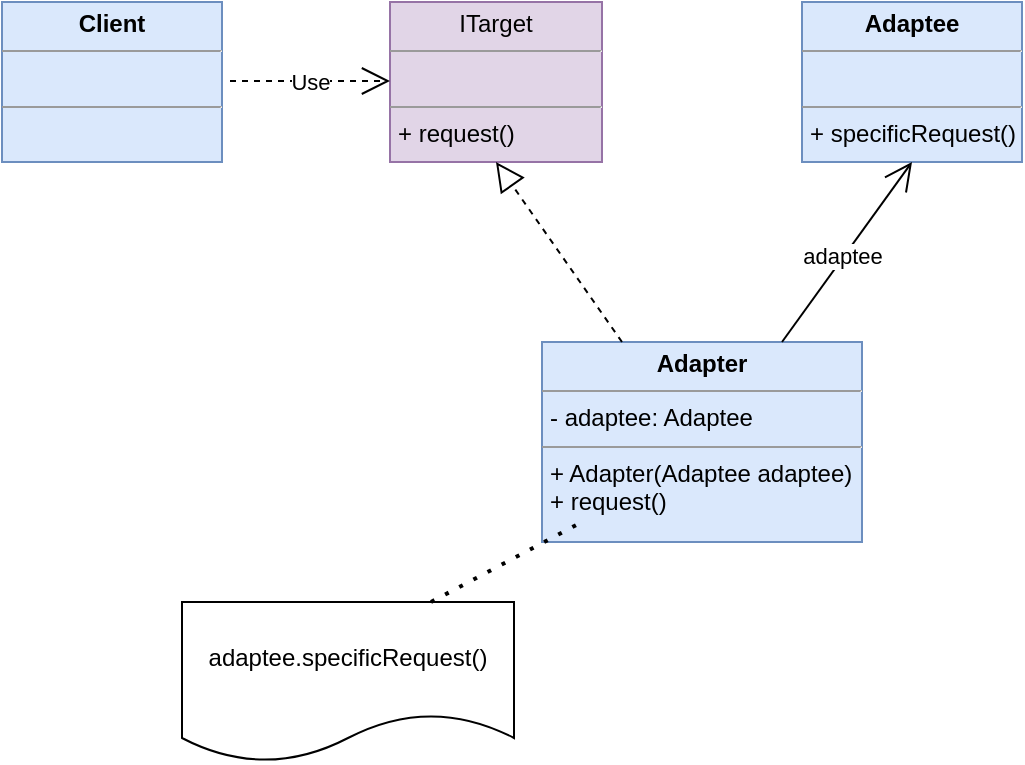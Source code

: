<mxfile version="24.1.0" type="device" pages="20">
  <diagram id="LvFiCPCx8ZBj3QAruFIX" name="对象适配器模式结构图">
    <mxGraphModel dx="1434" dy="836" grid="1" gridSize="10" guides="1" tooltips="1" connect="1" arrows="1" fold="1" page="1" pageScale="1" pageWidth="850" pageHeight="1100" math="0" shadow="0">
      <root>
        <mxCell id="0" />
        <mxCell id="1" parent="0" />
        <mxCell id="PfenHPbEA-0JXC30rcvr-1" value="&lt;p style=&quot;margin:0px;margin-top:4px;text-align:center;&quot;&gt;&lt;b&gt;Client&lt;/b&gt;&lt;/p&gt;&lt;hr size=&quot;1&quot;&gt;&lt;p style=&quot;margin:0px;margin-left:4px;&quot;&gt;&lt;br&gt;&lt;/p&gt;&lt;hr size=&quot;1&quot;&gt;&lt;p style=&quot;margin:0px;margin-left:4px;&quot;&gt;&lt;br&gt;&lt;/p&gt;" style="verticalAlign=top;align=left;overflow=fill;fontSize=12;fontFamily=Helvetica;html=1;whiteSpace=wrap;fillColor=#dae8fc;strokeColor=#6c8ebf;" parent="1" vertex="1">
          <mxGeometry x="160" y="130" width="110" height="80" as="geometry" />
        </mxCell>
        <mxCell id="PfenHPbEA-0JXC30rcvr-2" value="&lt;p style=&quot;margin:0px;margin-top:4px;text-align:center;&quot;&gt;ITarget&lt;br&gt;&lt;/p&gt;&lt;hr size=&quot;1&quot;&gt;&lt;p style=&quot;margin:0px;margin-left:4px;&quot;&gt;&lt;br&gt;&lt;/p&gt;&lt;hr size=&quot;1&quot;&gt;&lt;p style=&quot;margin:0px;margin-left:4px;&quot;&gt;+ request()&lt;/p&gt;" style="verticalAlign=top;align=left;overflow=fill;fontSize=12;fontFamily=Helvetica;html=1;whiteSpace=wrap;fillColor=#e1d5e7;strokeColor=#9673a6;" parent="1" vertex="1">
          <mxGeometry x="354" y="130" width="106" height="80" as="geometry" />
        </mxCell>
        <mxCell id="PfenHPbEA-0JXC30rcvr-3" value="Use" style="endArrow=open;endSize=12;dashed=1;html=1;rounded=0;" parent="1" edge="1">
          <mxGeometry width="160" relative="1" as="geometry">
            <mxPoint x="274" y="169.5" as="sourcePoint" />
            <mxPoint x="354" y="169.5" as="targetPoint" />
          </mxGeometry>
        </mxCell>
        <mxCell id="PfenHPbEA-0JXC30rcvr-4" value="&lt;p style=&quot;margin:0px;margin-top:4px;text-align:center;&quot;&gt;&lt;b&gt;Adaptee&lt;/b&gt;&lt;/p&gt;&lt;hr size=&quot;1&quot;&gt;&lt;p style=&quot;margin:0px;margin-left:4px;&quot;&gt;&lt;br&gt;&lt;/p&gt;&lt;hr size=&quot;1&quot;&gt;&lt;p style=&quot;margin:0px;margin-left:4px;&quot;&gt;+ specificRequest()&lt;/p&gt;" style="verticalAlign=top;align=left;overflow=fill;fontSize=12;fontFamily=Helvetica;html=1;whiteSpace=wrap;fillColor=#dae8fc;strokeColor=#6c8ebf;" parent="1" vertex="1">
          <mxGeometry x="560" y="130" width="110" height="80" as="geometry" />
        </mxCell>
        <mxCell id="PfenHPbEA-0JXC30rcvr-5" value="&lt;p style=&quot;margin:0px;margin-top:4px;text-align:center;&quot;&gt;&lt;b&gt;Adapter&lt;/b&gt;&lt;/p&gt;&lt;hr size=&quot;1&quot;&gt;&lt;p style=&quot;margin:0px;margin-left:4px;&quot;&gt;- adaptee: Adaptee&lt;/p&gt;&lt;hr size=&quot;1&quot;&gt;&lt;p style=&quot;margin:0px;margin-left:4px;&quot;&gt;+ Adapter(Adaptee adaptee)&lt;/p&gt;&lt;p style=&quot;margin:0px;margin-left:4px;&quot;&gt;+ request()&lt;/p&gt;" style="verticalAlign=top;align=left;overflow=fill;fontSize=12;fontFamily=Helvetica;html=1;whiteSpace=wrap;comic=0;fillColor=#dae8fc;strokeColor=#6c8ebf;" parent="1" vertex="1">
          <mxGeometry x="430" y="300" width="160" height="100" as="geometry" />
        </mxCell>
        <mxCell id="PfenHPbEA-0JXC30rcvr-6" value="" style="endArrow=block;dashed=1;endFill=0;endSize=12;html=1;rounded=0;exitX=0.25;exitY=0;exitDx=0;exitDy=0;entryX=0.5;entryY=1;entryDx=0;entryDy=0;" parent="1" source="PfenHPbEA-0JXC30rcvr-5" target="PfenHPbEA-0JXC30rcvr-2" edge="1">
          <mxGeometry width="160" relative="1" as="geometry">
            <mxPoint x="530" y="200" as="sourcePoint" />
            <mxPoint x="690" y="200" as="targetPoint" />
          </mxGeometry>
        </mxCell>
        <mxCell id="PfenHPbEA-0JXC30rcvr-7" value="" style="endArrow=open;endFill=1;endSize=12;html=1;rounded=0;entryX=0.5;entryY=1;entryDx=0;entryDy=0;exitX=0.75;exitY=0;exitDx=0;exitDy=0;" parent="1" source="PfenHPbEA-0JXC30rcvr-5" target="PfenHPbEA-0JXC30rcvr-4" edge="1">
          <mxGeometry width="160" relative="1" as="geometry">
            <mxPoint x="550" y="290" as="sourcePoint" />
            <mxPoint x="710" y="290" as="targetPoint" />
          </mxGeometry>
        </mxCell>
        <mxCell id="PfenHPbEA-0JXC30rcvr-8" value="adaptee" style="edgeLabel;html=1;align=center;verticalAlign=middle;resizable=0;points=[];" parent="PfenHPbEA-0JXC30rcvr-7" vertex="1" connectable="0">
          <mxGeometry x="-0.056" y="1" relative="1" as="geometry">
            <mxPoint as="offset" />
          </mxGeometry>
        </mxCell>
        <mxCell id="PfenHPbEA-0JXC30rcvr-9" value="adaptee.specificRequest()" style="shape=document;whiteSpace=wrap;html=1;boundedLbl=1;" parent="1" vertex="1">
          <mxGeometry x="250" y="430" width="166" height="80" as="geometry" />
        </mxCell>
        <mxCell id="PfenHPbEA-0JXC30rcvr-10" value="" style="endArrow=none;dashed=1;html=1;dashPattern=1 3;strokeWidth=2;rounded=0;exitX=0.75;exitY=0;exitDx=0;exitDy=0;entryX=0.125;entryY=0.9;entryDx=0;entryDy=0;entryPerimeter=0;" parent="1" source="PfenHPbEA-0JXC30rcvr-9" target="PfenHPbEA-0JXC30rcvr-5" edge="1">
          <mxGeometry width="50" height="50" relative="1" as="geometry">
            <mxPoint x="394" y="420" as="sourcePoint" />
            <mxPoint x="444" y="370" as="targetPoint" />
          </mxGeometry>
        </mxCell>
      </root>
    </mxGraphModel>
  </diagram>
  <diagram id="VMGYmmwoka84hLS2RVao" name="类适配器模式结构图">
    <mxGraphModel dx="1434" dy="836" grid="1" gridSize="10" guides="1" tooltips="1" connect="1" arrows="1" fold="1" page="1" pageScale="1" pageWidth="850" pageHeight="1100" math="0" shadow="0">
      <root>
        <mxCell id="0" />
        <mxCell id="1" parent="0" />
        <mxCell id="X7KErpqTqwrP4CvU4Fan-1" value="&lt;p style=&quot;margin:0px;margin-top:4px;text-align:center;&quot;&gt;ITarget&lt;br&gt;&lt;/p&gt;&lt;hr size=&quot;1&quot;&gt;&lt;p style=&quot;margin:0px;margin-left:4px;&quot;&gt;&lt;br&gt;&lt;/p&gt;&lt;hr size=&quot;1&quot;&gt;&lt;p style=&quot;margin:0px;margin-left:4px;&quot;&gt;+ request()&lt;/p&gt;" style="verticalAlign=top;align=left;overflow=fill;fontSize=12;fontFamily=Helvetica;html=1;whiteSpace=wrap;fillColor=#e1d5e7;strokeColor=#9673a6;" parent="1" vertex="1">
          <mxGeometry x="364" y="130" width="106" height="80" as="geometry" />
        </mxCell>
        <mxCell id="X7KErpqTqwrP4CvU4Fan-2" style="edgeStyle=orthogonalEdgeStyle;rounded=0;orthogonalLoop=1;jettySize=auto;html=1;exitX=0.5;exitY=0;exitDx=0;exitDy=0;" parent="1" edge="1">
          <mxGeometry relative="1" as="geometry">
            <mxPoint x="200" y="130" as="targetPoint" />
            <mxPoint x="200" y="140" as="sourcePoint" />
          </mxGeometry>
        </mxCell>
        <mxCell id="X7KErpqTqwrP4CvU4Fan-3" value="&lt;p style=&quot;margin:0px;margin-top:4px;text-align:center;&quot;&gt;&lt;b&gt;Client&lt;/b&gt;&lt;/p&gt;&lt;hr size=&quot;1&quot;&gt;&lt;p style=&quot;margin:0px;margin-left:4px;&quot;&gt;&lt;br&gt;&lt;/p&gt;&lt;hr size=&quot;1&quot;&gt;&lt;p style=&quot;margin:0px;margin-left:4px;&quot;&gt;&lt;br&gt;&lt;/p&gt;" style="verticalAlign=top;align=left;overflow=fill;fontSize=12;fontFamily=Helvetica;html=1;whiteSpace=wrap;fillColor=#dae8fc;strokeColor=#6c8ebf;" parent="1" vertex="1">
          <mxGeometry x="170" y="130" width="110" height="80" as="geometry" />
        </mxCell>
        <mxCell id="X7KErpqTqwrP4CvU4Fan-4" value="Use" style="endArrow=open;endSize=12;dashed=1;html=1;rounded=0;" parent="1" edge="1">
          <mxGeometry width="160" relative="1" as="geometry">
            <mxPoint x="280" y="170" as="sourcePoint" />
            <mxPoint x="360" y="170" as="targetPoint" />
          </mxGeometry>
        </mxCell>
        <mxCell id="X7KErpqTqwrP4CvU4Fan-5" value="&lt;p style=&quot;margin:0px;margin-top:4px;text-align:center;&quot;&gt;&lt;b&gt;Adaptee&lt;/b&gt;&lt;/p&gt;&lt;hr size=&quot;1&quot;&gt;&lt;p style=&quot;margin:0px;margin-left:4px;&quot;&gt;&lt;br&gt;&lt;/p&gt;&lt;hr size=&quot;1&quot;&gt;&lt;p style=&quot;margin:0px;margin-left:4px;&quot;&gt;+ specificRequest()&lt;/p&gt;" style="verticalAlign=top;align=left;overflow=fill;fontSize=12;fontFamily=Helvetica;html=1;whiteSpace=wrap;fillColor=#dae8fc;strokeColor=#6c8ebf;" parent="1" vertex="1">
          <mxGeometry x="570" y="130" width="110" height="80" as="geometry" />
        </mxCell>
        <mxCell id="X7KErpqTqwrP4CvU4Fan-6" value="&lt;p style=&quot;margin:0px;margin-top:4px;text-align:center;&quot;&gt;&lt;b&gt;Adapter&lt;/b&gt;&lt;/p&gt;&lt;hr size=&quot;1&quot;&gt;&lt;p style=&quot;margin:0px;margin-left:4px;&quot;&gt;&lt;br&gt;&lt;/p&gt;&lt;hr size=&quot;1&quot;&gt;&lt;p style=&quot;margin:0px;margin-left:4px;&quot;&gt;+ request()&lt;/p&gt;" style="verticalAlign=top;align=left;overflow=fill;fontSize=12;fontFamily=Helvetica;html=1;whiteSpace=wrap;fillColor=#dae8fc;strokeColor=#6c8ebf;" parent="1" vertex="1">
          <mxGeometry x="443" y="300" width="160" height="90" as="geometry" />
        </mxCell>
        <mxCell id="X7KErpqTqwrP4CvU4Fan-7" value="" style="endArrow=block;dashed=1;endFill=0;endSize=12;html=1;rounded=0;entryX=0.5;entryY=1;entryDx=0;entryDy=0;exitX=0.25;exitY=0;exitDx=0;exitDy=0;" parent="1" source="X7KErpqTqwrP4CvU4Fan-6" target="X7KErpqTqwrP4CvU4Fan-1" edge="1">
          <mxGeometry width="160" relative="1" as="geometry">
            <mxPoint x="280" y="310" as="sourcePoint" />
            <mxPoint x="440" y="310" as="targetPoint" />
          </mxGeometry>
        </mxCell>
        <mxCell id="X7KErpqTqwrP4CvU4Fan-8" value="Extends" style="endArrow=block;endSize=16;endFill=0;html=1;rounded=0;exitX=0.75;exitY=0;exitDx=0;exitDy=0;entryX=0.5;entryY=1;entryDx=0;entryDy=0;" parent="1" source="X7KErpqTqwrP4CvU4Fan-6" target="X7KErpqTqwrP4CvU4Fan-5" edge="1">
          <mxGeometry width="160" relative="1" as="geometry">
            <mxPoint x="540" y="440" as="sourcePoint" />
            <mxPoint x="700" y="440" as="targetPoint" />
          </mxGeometry>
        </mxCell>
        <mxCell id="X7KErpqTqwrP4CvU4Fan-9" value="this.specificRequest()" style="shape=document;whiteSpace=wrap;html=1;boundedLbl=1;" parent="1" vertex="1">
          <mxGeometry x="320" y="430" width="166" height="80" as="geometry" />
        </mxCell>
        <mxCell id="X7KErpqTqwrP4CvU4Fan-10" value="" style="endArrow=none;dashed=1;html=1;dashPattern=1 3;strokeWidth=2;rounded=0;exitX=0.5;exitY=0;exitDx=0;exitDy=0;" parent="1" source="X7KErpqTqwrP4CvU4Fan-9" edge="1">
          <mxGeometry width="50" height="50" relative="1" as="geometry">
            <mxPoint x="403.53" y="420" as="sourcePoint" />
            <mxPoint x="460.001" y="380" as="targetPoint" />
          </mxGeometry>
        </mxCell>
      </root>
    </mxGraphModel>
  </diagram>
  <diagram id="TLfTp1kItw9MQv3PN6AW" name="双向适配器模式结构图">
    <mxGraphModel dx="1434" dy="-264" grid="1" gridSize="10" guides="1" tooltips="1" connect="1" arrows="1" fold="1" page="1" pageScale="1" pageWidth="850" pageHeight="1100" math="0" shadow="0">
      <root>
        <mxCell id="0" />
        <mxCell id="1" parent="0" />
        <mxCell id="e0F3ctZ5cTDguUXZusug-1" value="&lt;p style=&quot;margin:0px;margin-top:4px;text-align:center;&quot;&gt;ITarget&lt;br&gt;&lt;/p&gt;&lt;hr size=&quot;1&quot;&gt;&lt;p style=&quot;margin:0px;margin-left:4px;&quot;&gt;&lt;br&gt;&lt;/p&gt;&lt;hr size=&quot;1&quot;&gt;&lt;p style=&quot;margin:0px;margin-left:4px;&quot;&gt;+ request()&lt;/p&gt;" style="verticalAlign=top;align=left;overflow=fill;fontSize=12;fontFamily=Helvetica;html=1;whiteSpace=wrap;fillColor=#e1d5e7;strokeColor=#9673a6;" parent="1" vertex="1">
          <mxGeometry x="270" y="1190" width="106" height="80" as="geometry" />
        </mxCell>
        <mxCell id="e0F3ctZ5cTDguUXZusug-2" value="&lt;p style=&quot;margin:0px;margin-top:4px;text-align:center;&quot;&gt;IAdaptee&lt;br&gt;&lt;/p&gt;&lt;hr size=&quot;1&quot;&gt;&lt;p style=&quot;margin:0px;margin-left:4px;&quot;&gt;&lt;br&gt;&lt;/p&gt;&lt;hr size=&quot;1&quot;&gt;&lt;p style=&quot;margin:0px;margin-left:4px;&quot;&gt;+specificRequest()&lt;/p&gt;" style="verticalAlign=top;align=left;overflow=fill;fontSize=12;fontFamily=Helvetica;html=1;whiteSpace=wrap;fillColor=#e1d5e7;strokeColor=#9673a6;" parent="1" vertex="1">
          <mxGeometry x="480" y="1190" width="106" height="80" as="geometry" />
        </mxCell>
        <mxCell id="e0F3ctZ5cTDguUXZusug-3" value="&lt;p style=&quot;margin:0px;margin-top:4px;text-align:center;&quot;&gt;&lt;b&gt;ConcreteAdaptee&lt;/b&gt;&lt;/p&gt;&lt;hr size=&quot;1&quot;&gt;&lt;p style=&quot;margin:0px;margin-left:4px;&quot;&gt;&lt;br&gt;&lt;/p&gt;&lt;hr size=&quot;1&quot;&gt;&lt;p style=&quot;margin:0px;margin-left:4px;&quot;&gt;+ specificRequest()&lt;/p&gt;" style="verticalAlign=top;align=left;overflow=fill;fontSize=12;fontFamily=Helvetica;html=1;whiteSpace=wrap;fillColor=#dae8fc;strokeColor=#6c8ebf;" parent="1" vertex="1">
          <mxGeometry x="630" y="1340" width="110" height="80" as="geometry" />
        </mxCell>
        <mxCell id="e0F3ctZ5cTDguUXZusug-4" value="" style="endArrow=block;dashed=1;endFill=0;endSize=12;html=1;rounded=0;exitX=0.5;exitY=0;exitDx=0;exitDy=0;entryX=1;entryY=0.5;entryDx=0;entryDy=0;" parent="1" source="e0F3ctZ5cTDguUXZusug-3" target="e0F3ctZ5cTDguUXZusug-2" edge="1">
          <mxGeometry width="160" relative="1" as="geometry">
            <mxPoint x="649" y="1310" as="sourcePoint" />
            <mxPoint x="586" y="1220" as="targetPoint" />
            <Array as="points">
              <mxPoint x="685" y="1230" />
            </Array>
          </mxGeometry>
        </mxCell>
        <mxCell id="e0F3ctZ5cTDguUXZusug-5" value="&lt;p style=&quot;margin:0px;margin-top:4px;text-align:center;&quot;&gt;&lt;b&gt;ConcreteTarget&lt;/b&gt;&lt;/p&gt;&lt;hr size=&quot;1&quot;&gt;&lt;p style=&quot;margin:0px;margin-left:4px;&quot;&gt;&lt;br&gt;&lt;/p&gt;&lt;hr size=&quot;1&quot;&gt;&lt;p style=&quot;margin:0px;margin-left:4px;&quot;&gt;+ request()&lt;/p&gt;" style="verticalAlign=top;align=left;overflow=fill;fontSize=12;fontFamily=Helvetica;html=1;whiteSpace=wrap;fillColor=#dae8fc;strokeColor=#6c8ebf;" parent="1" vertex="1">
          <mxGeometry x="130" y="1340" width="110" height="80" as="geometry" />
        </mxCell>
        <mxCell id="e0F3ctZ5cTDguUXZusug-6" value="" style="endArrow=block;dashed=1;endFill=0;endSize=12;html=1;rounded=0;entryX=0;entryY=0.5;entryDx=0;entryDy=0;exitX=0.5;exitY=0;exitDx=0;exitDy=0;" parent="1" source="e0F3ctZ5cTDguUXZusug-5" target="e0F3ctZ5cTDguUXZusug-1" edge="1">
          <mxGeometry width="160" relative="1" as="geometry">
            <mxPoint x="210" y="1330" as="sourcePoint" />
            <mxPoint x="150" y="1250" as="targetPoint" />
            <Array as="points">
              <mxPoint x="185" y="1230" />
            </Array>
          </mxGeometry>
        </mxCell>
        <mxCell id="e0F3ctZ5cTDguUXZusug-7" value="&lt;p style=&quot;margin:0px;margin-top:4px;text-align:center;&quot;&gt;&lt;b&gt;Adapter&lt;/b&gt;&lt;/p&gt;&lt;hr size=&quot;1&quot;&gt;&lt;p style=&quot;margin:0px;margin-left:4px;&quot;&gt;- adaptee: IAdaptee&lt;/p&gt;&lt;p style=&quot;margin:0px;margin-left:4px;&quot;&gt;- target: ITarget&lt;/p&gt;&lt;hr size=&quot;1&quot;&gt;&lt;p style=&quot;margin:0px;margin-left:4px;&quot;&gt;+ Adapter(IAdaptee adaptee)&lt;/p&gt;&lt;p style=&quot;margin:0px;margin-left:4px;&quot;&gt;+ Adapter(ITarget target)&lt;/p&gt;&lt;p style=&quot;margin:0px;margin-left:4px;&quot;&gt;+ request()&lt;/p&gt;&lt;p style=&quot;margin:0px;margin-left:4px;&quot;&gt;+ specificRequest()&lt;/p&gt;" style="verticalAlign=top;align=left;overflow=fill;fontSize=12;fontFamily=Helvetica;html=1;whiteSpace=wrap;comic=0;fillColor=#dae8fc;strokeColor=#6c8ebf;" parent="1" vertex="1">
          <mxGeometry x="336" y="1330" width="160" height="140" as="geometry" />
        </mxCell>
        <mxCell id="e0F3ctZ5cTDguUXZusug-8" value="" style="endArrow=open;endFill=1;endSize=12;html=1;rounded=0;entryX=1;entryY=0.5;entryDx=0;entryDy=0;" parent="1" target="e0F3ctZ5cTDguUXZusug-1" edge="1">
          <mxGeometry width="160" relative="1" as="geometry">
            <mxPoint x="405" y="1330" as="sourcePoint" />
            <mxPoint x="420.75" y="1220" as="targetPoint" />
            <Array as="points">
              <mxPoint x="405" y="1230" />
            </Array>
          </mxGeometry>
        </mxCell>
        <mxCell id="e0F3ctZ5cTDguUXZusug-9" value="target" style="edgeLabel;html=1;align=center;verticalAlign=middle;resizable=0;points=[];" parent="e0F3ctZ5cTDguUXZusug-8" vertex="1" connectable="0">
          <mxGeometry x="-0.287" y="1" relative="1" as="geometry">
            <mxPoint as="offset" />
          </mxGeometry>
        </mxCell>
        <mxCell id="e0F3ctZ5cTDguUXZusug-10" value="" style="endArrow=open;endFill=1;endSize=12;html=1;rounded=0;entryX=0;entryY=0.5;entryDx=0;entryDy=0;exitX=0.713;exitY=0;exitDx=0;exitDy=0;exitPerimeter=0;" parent="1" source="e0F3ctZ5cTDguUXZusug-7" target="e0F3ctZ5cTDguUXZusug-2" edge="1">
          <mxGeometry width="160" relative="1" as="geometry">
            <mxPoint x="415" y="1340" as="sourcePoint" />
            <mxPoint x="386" y="1240" as="targetPoint" />
            <Array as="points">
              <mxPoint x="450" y="1230" />
            </Array>
          </mxGeometry>
        </mxCell>
        <mxCell id="e0F3ctZ5cTDguUXZusug-11" value="adaptee" style="edgeLabel;html=1;align=center;verticalAlign=middle;resizable=0;points=[];" parent="e0F3ctZ5cTDguUXZusug-10" vertex="1" connectable="0">
          <mxGeometry x="-0.385" y="-2" relative="1" as="geometry">
            <mxPoint as="offset" />
          </mxGeometry>
        </mxCell>
        <mxCell id="e0F3ctZ5cTDguUXZusug-12" value="" style="endArrow=block;dashed=1;endFill=0;endSize=12;html=1;rounded=0;exitX=0.25;exitY=0;exitDx=0;exitDy=0;entryX=0.5;entryY=1;entryDx=0;entryDy=0;" parent="1" target="e0F3ctZ5cTDguUXZusug-1" edge="1">
          <mxGeometry width="160" relative="1" as="geometry">
            <mxPoint x="367" y="1330" as="sourcePoint" />
            <mxPoint x="304" y="1240" as="targetPoint" />
          </mxGeometry>
        </mxCell>
        <mxCell id="e0F3ctZ5cTDguUXZusug-13" value="" style="endArrow=block;dashed=1;endFill=0;endSize=12;html=1;rounded=0;entryX=0.5;entryY=1;entryDx=0;entryDy=0;" parent="1" source="e0F3ctZ5cTDguUXZusug-7" edge="1">
          <mxGeometry width="160" relative="1" as="geometry">
            <mxPoint x="580" y="1330" as="sourcePoint" />
            <mxPoint x="536" y="1270" as="targetPoint" />
          </mxGeometry>
        </mxCell>
        <mxCell id="e0F3ctZ5cTDguUXZusug-14" value="adaptee.specificRequest()" style="shape=document;whiteSpace=wrap;html=1;boundedLbl=1;" parent="1" vertex="1">
          <mxGeometry x="330" y="1490" width="166" height="80" as="geometry" />
        </mxCell>
        <mxCell id="e0F3ctZ5cTDguUXZusug-15" value="target.request()" style="shape=document;whiteSpace=wrap;html=1;boundedLbl=1;" parent="1" vertex="1">
          <mxGeometry x="138" y="1490" width="166" height="80" as="geometry" />
        </mxCell>
        <mxCell id="e0F3ctZ5cTDguUXZusug-16" value="" style="endArrow=none;dashed=1;html=1;dashPattern=1 3;strokeWidth=2;rounded=0;exitX=0.75;exitY=0;exitDx=0;exitDy=0;" parent="1" target="e0F3ctZ5cTDguUXZusug-7" edge="1">
          <mxGeometry width="50" height="50" relative="1" as="geometry">
            <mxPoint x="235" y="1490" as="sourcePoint" />
            <mxPoint x="290" y="1450" as="targetPoint" />
          </mxGeometry>
        </mxCell>
        <mxCell id="e0F3ctZ5cTDguUXZusug-17" value="" style="endArrow=none;dashed=1;html=1;dashPattern=1 3;strokeWidth=2;rounded=0;" parent="1" source="e0F3ctZ5cTDguUXZusug-14" edge="1">
          <mxGeometry width="50" height="50" relative="1" as="geometry">
            <mxPoint x="245" y="1500" as="sourcePoint" />
            <mxPoint x="360" y="1460" as="targetPoint" />
          </mxGeometry>
        </mxCell>
      </root>
    </mxGraphModel>
  </diagram>
  <diagram id="NQfeSIBU_2kdw1lvn0-R" name="桥接模式结构图">
    <mxGraphModel dx="1434" dy="836" grid="1" gridSize="10" guides="1" tooltips="1" connect="1" arrows="1" fold="1" page="1" pageScale="1" pageWidth="850" pageHeight="1100" math="0" shadow="0">
      <root>
        <mxCell id="0" />
        <mxCell id="1" parent="0" />
        <mxCell id="R_zxHzutjNfHIXhGaKpG-1" value="&lt;p style=&quot;margin:0px;margin-top:4px;text-align:center;&quot;&gt;&lt;b&gt;Client&lt;/b&gt;&lt;/p&gt;&lt;hr size=&quot;1&quot;&gt;&lt;p style=&quot;margin:0px;margin-left:4px;&quot;&gt;&lt;br&gt;&lt;/p&gt;&lt;hr size=&quot;1&quot;&gt;&lt;p style=&quot;margin:0px;margin-left:4px;&quot;&gt;&lt;br&gt;&lt;/p&gt;" style="verticalAlign=top;align=left;overflow=fill;fontSize=12;fontFamily=Helvetica;html=1;whiteSpace=wrap;fillColor=#dae8fc;strokeColor=#6c8ebf;" parent="1" vertex="1">
          <mxGeometry x="90" y="100" width="120" height="80" as="geometry" />
        </mxCell>
        <mxCell id="rfQusxUG_2p6KkkhaBtI-1" value="&lt;p style=&quot;margin:0px;margin-top:4px;text-align:center;&quot;&gt;&lt;/p&gt;&lt;div style=&quot;text-align: center;&quot;&gt;&lt;span style=&quot;background-color: initial;&quot;&gt;IImplemention&lt;/span&gt;&lt;/div&gt;&lt;hr size=&quot;1&quot;&gt;&lt;p style=&quot;margin:0px;margin-left:4px;&quot;&gt;&lt;br&gt;&lt;/p&gt;&lt;hr size=&quot;1&quot;&gt;&lt;p style=&quot;margin:0px;margin-left:4px;&quot;&gt;+ OperationImpl()&lt;/p&gt;" style="verticalAlign=top;align=left;overflow=fill;fontSize=12;fontFamily=Helvetica;html=1;whiteSpace=wrap;fillColor=#e1d5e7;strokeColor=#9673a6;" parent="1" vertex="1">
          <mxGeometry x="425" y="240" width="106" height="80" as="geometry" />
        </mxCell>
        <mxCell id="dcAQgOnpzmMaWXeP9dV0-1" value="&lt;p style=&quot;margin:0px;margin-top:4px;text-align:center;&quot;&gt;&lt;b&gt;Abstraction&lt;/b&gt;&lt;/p&gt;&lt;hr size=&quot;1&quot;&gt;&lt;p style=&quot;margin:0px;margin-left:4px;&quot;&gt;- impl: IImplementor&lt;/p&gt;&lt;hr size=&quot;1&quot;&gt;&lt;p style=&quot;margin:0px;margin-left:4px;&quot;&gt;+ Abstraction(IImplementor impl)&lt;/p&gt;&lt;p style=&quot;margin:0px;margin-left:4px;&quot;&gt;+ Operation()&lt;/p&gt;" style="verticalAlign=top;align=left;overflow=fill;fontSize=12;fontFamily=Helvetica;html=1;whiteSpace=wrap;fillColor=#dae8fc;strokeColor=#6c8ebf;" parent="1" vertex="1">
          <mxGeometry x="60" y="240" width="180" height="100" as="geometry" />
        </mxCell>
        <mxCell id="Y2SwxGjJYdaU2s3BOZrS-1" value="&lt;p style=&quot;margin:0px;margin-top:4px;text-align:center;&quot;&gt;&lt;b&gt;RefinedAbstraction&lt;/b&gt;&lt;/p&gt;&lt;hr size=&quot;1&quot;&gt;&lt;p style=&quot;margin:0px;margin-left:4px;&quot;&gt;&lt;br&gt;&lt;/p&gt;&lt;hr size=&quot;1&quot;&gt;&lt;p style=&quot;margin:0px;margin-left:4px;&quot;&gt;+ operation()&lt;/p&gt;" style="verticalAlign=top;align=left;overflow=fill;fontSize=12;fontFamily=Helvetica;html=1;whiteSpace=wrap;fillColor=#dae8fc;strokeColor=#6c8ebf;" parent="1" vertex="1">
          <mxGeometry x="90" y="440" width="120" height="80" as="geometry" />
        </mxCell>
        <mxCell id="Y2SwxGjJYdaU2s3BOZrS-2" value="Extends" style="endArrow=block;endSize=16;endFill=0;html=1;rounded=0;exitX=0.5;exitY=0;exitDx=0;exitDy=0;entryX=0.5;entryY=1;entryDx=0;entryDy=0;" parent="1" source="Y2SwxGjJYdaU2s3BOZrS-1" target="dcAQgOnpzmMaWXeP9dV0-1" edge="1">
          <mxGeometry width="160" relative="1" as="geometry">
            <mxPoint x="340" y="230" as="sourcePoint" />
            <mxPoint x="500" y="230" as="targetPoint" />
          </mxGeometry>
        </mxCell>
        <mxCell id="Y2SwxGjJYdaU2s3BOZrS-3" value="&lt;p style=&quot;margin:0px;margin-top:4px;text-align:center;&quot;&gt;&lt;b&gt;ConcreteImplementionA&lt;/b&gt;&lt;/p&gt;&lt;hr size=&quot;1&quot;&gt;&lt;p style=&quot;margin:0px;margin-left:4px;&quot;&gt;&lt;br&gt;&lt;/p&gt;&lt;hr size=&quot;1&quot;&gt;&lt;p style=&quot;margin:0px;margin-left:4px;&quot;&gt;+ OperationImpl()&lt;/p&gt;" style="verticalAlign=top;align=left;overflow=fill;fontSize=12;fontFamily=Helvetica;html=1;whiteSpace=wrap;fillColor=#dae8fc;strokeColor=#6c8ebf;" parent="1" vertex="1">
          <mxGeometry x="320" y="440" width="140" height="80" as="geometry" />
        </mxCell>
        <mxCell id="Y2SwxGjJYdaU2s3BOZrS-4" value="&lt;p style=&quot;margin:0px;margin-top:4px;text-align:center;&quot;&gt;&lt;b&gt;ConcreteImplementorB&lt;/b&gt;&lt;/p&gt;&lt;hr size=&quot;1&quot;&gt;&lt;p style=&quot;margin:0px;margin-left:4px;&quot;&gt;&lt;br&gt;&lt;/p&gt;&lt;hr size=&quot;1&quot;&gt;&lt;p style=&quot;margin:0px;margin-left:4px;&quot;&gt;+ operationImpl()&lt;/p&gt;" style="verticalAlign=top;align=left;overflow=fill;fontSize=12;fontFamily=Helvetica;html=1;whiteSpace=wrap;fillColor=#dae8fc;strokeColor=#6c8ebf;" parent="1" vertex="1">
          <mxGeometry x="500" y="440" width="140" height="80" as="geometry" />
        </mxCell>
        <mxCell id="Y2SwxGjJYdaU2s3BOZrS-5" value="" style="endArrow=block;dashed=1;endFill=0;endSize=12;html=1;rounded=0;exitX=0.5;exitY=0;exitDx=0;exitDy=0;entryX=0.5;entryY=1;entryDx=0;entryDy=0;" parent="1" source="Y2SwxGjJYdaU2s3BOZrS-3" target="rfQusxUG_2p6KkkhaBtI-1" edge="1">
          <mxGeometry width="160" relative="1" as="geometry">
            <mxPoint x="340" y="230" as="sourcePoint" />
            <mxPoint x="500" y="230" as="targetPoint" />
          </mxGeometry>
        </mxCell>
        <mxCell id="Y2SwxGjJYdaU2s3BOZrS-7" value="" style="endArrow=block;dashed=1;endFill=0;endSize=12;html=1;rounded=0;exitX=0.5;exitY=0;exitDx=0;exitDy=0;" parent="1" source="Y2SwxGjJYdaU2s3BOZrS-4" edge="1">
          <mxGeometry width="160" relative="1" as="geometry">
            <mxPoint x="400" y="410" as="sourcePoint" />
            <mxPoint x="480" y="320" as="targetPoint" />
          </mxGeometry>
        </mxCell>
        <mxCell id="Y2SwxGjJYdaU2s3BOZrS-8" value="Use" style="endArrow=open;endSize=12;dashed=1;html=1;rounded=0;exitX=0.5;exitY=1;exitDx=0;exitDy=0;entryX=0.5;entryY=0;entryDx=0;entryDy=0;" parent="1" source="R_zxHzutjNfHIXhGaKpG-1" target="dcAQgOnpzmMaWXeP9dV0-1" edge="1">
          <mxGeometry width="160" relative="1" as="geometry">
            <mxPoint x="340" y="230" as="sourcePoint" />
            <mxPoint x="500" y="230" as="targetPoint" />
          </mxGeometry>
        </mxCell>
        <mxCell id="Y2SwxGjJYdaU2s3BOZrS-9" value="Use" style="endArrow=open;endSize=12;dashed=1;html=1;rounded=0;exitX=1;exitY=0.5;exitDx=0;exitDy=0;entryX=0.5;entryY=0;entryDx=0;entryDy=0;" parent="1" source="R_zxHzutjNfHIXhGaKpG-1" target="rfQusxUG_2p6KkkhaBtI-1" edge="1">
          <mxGeometry width="160" relative="1" as="geometry">
            <mxPoint x="340" y="230" as="sourcePoint" />
            <mxPoint x="500" y="230" as="targetPoint" />
            <Array as="points">
              <mxPoint x="480" y="140" />
            </Array>
          </mxGeometry>
        </mxCell>
        <mxCell id="Y2SwxGjJYdaU2s3BOZrS-10" value="" style="endArrow=open;html=1;endSize=12;startArrow=diamondThin;startSize=14;startFill=0;edgeStyle=orthogonalEdgeStyle;align=left;verticalAlign=bottom;rounded=0;entryX=0;entryY=0.5;entryDx=0;entryDy=0;" parent="1" target="rfQusxUG_2p6KkkhaBtI-1" edge="1">
          <mxGeometry x="-1" y="3" relative="1" as="geometry">
            <mxPoint x="240" y="279.5" as="sourcePoint" />
            <mxPoint x="420" y="280" as="targetPoint" />
          </mxGeometry>
        </mxCell>
        <mxCell id="2mjYTS59-L-MpS95OjQB-1" value="impl.OperationImpl()" style="shape=document;whiteSpace=wrap;html=1;boundedLbl=1;" parent="1" vertex="1">
          <mxGeometry x="210" y="360" width="166" height="80" as="geometry" />
        </mxCell>
        <mxCell id="2mjYTS59-L-MpS95OjQB-2" value="" style="endArrow=none;dashed=1;html=1;dashPattern=1 3;strokeWidth=2;rounded=0;exitX=0.5;exitY=0;exitDx=0;exitDy=0;entryX=0.125;entryY=0.9;entryDx=0;entryDy=0;entryPerimeter=0;" parent="1" source="2mjYTS59-L-MpS95OjQB-1" target="dcAQgOnpzmMaWXeP9dV0-1" edge="1">
          <mxGeometry width="50" height="50" relative="1" as="geometry">
            <mxPoint x="400" y="250" as="sourcePoint" />
            <mxPoint x="320" y="220" as="targetPoint" />
          </mxGeometry>
        </mxCell>
      </root>
    </mxGraphModel>
  </diagram>
  <diagram id="AnHUwpH_CXmt7SBSZBbe" name="组合模式结构图">
    <mxGraphModel dx="1434" dy="836" grid="1" gridSize="10" guides="1" tooltips="1" connect="1" arrows="1" fold="1" page="1" pageScale="1" pageWidth="850" pageHeight="1100" math="0" shadow="0">
      <root>
        <mxCell id="0" />
        <mxCell id="1" parent="0" />
        <mxCell id="_CvEt7GmfvFT0J5sXtO_-1" value="&lt;p style=&quot;margin:0px;margin-top:4px;text-align:center;&quot;&gt;&lt;b&gt;Client&lt;/b&gt;&lt;/p&gt;&lt;hr size=&quot;1&quot;&gt;&lt;p style=&quot;margin:0px;margin-left:4px;&quot;&gt;&lt;br&gt;&lt;/p&gt;&lt;hr size=&quot;1&quot;&gt;&lt;p style=&quot;margin:0px;margin-left:4px;&quot;&gt;&lt;br&gt;&lt;/p&gt;" style="verticalAlign=top;align=left;overflow=fill;fontSize=12;fontFamily=Helvetica;html=1;whiteSpace=wrap;fillColor=#dae8fc;strokeColor=#6c8ebf;" vertex="1" parent="1">
          <mxGeometry x="80" y="120" width="120" height="80" as="geometry" />
        </mxCell>
        <mxCell id="Nd9v8LhSMITbp-SCPWRx-1" value="&lt;p style=&quot;margin:0px;margin-top:4px;text-align:center;&quot;&gt;&lt;b&gt;Component&lt;/b&gt;&lt;/p&gt;&lt;hr size=&quot;1&quot;&gt;&lt;p style=&quot;margin:0px;margin-left:4px;&quot;&gt;&lt;br&gt;&lt;/p&gt;&lt;hr size=&quot;1&quot;&gt;&lt;p style=&quot;margin:0px;margin-left:4px;&quot;&gt;&lt;span style=&quot;background-color: initial;&quot;&gt;+ Operation()&lt;/span&gt;&lt;br&gt;&lt;/p&gt;&lt;p style=&quot;margin:0px;margin-left:4px;&quot;&gt;&lt;span style=&quot;background-color: initial;&quot;&gt;+ Add(Component c)&lt;/span&gt;&lt;/p&gt;&lt;p style=&quot;margin:0px;margin-left:4px;&quot;&gt;&lt;span style=&quot;background-color: initial;&quot;&gt;+ Remove(Component c)&lt;/span&gt;&lt;/p&gt;&lt;p style=&quot;margin:0px;margin-left:4px;&quot;&gt;&lt;span style=&quot;background-color: initial;&quot;&gt;+ GetChild(int i)&lt;/span&gt;&lt;/p&gt;" style="verticalAlign=top;align=left;overflow=fill;fontSize=12;fontFamily=Helvetica;html=1;whiteSpace=wrap;fillColor=#dae8fc;strokeColor=#6c8ebf;" vertex="1" parent="1">
          <mxGeometry x="320" y="120" width="180" height="130" as="geometry" />
        </mxCell>
        <mxCell id="Nd9v8LhSMITbp-SCPWRx-2" value="&lt;p style=&quot;margin:0px;margin-top:4px;text-align:center;&quot;&gt;&lt;b&gt;Leaf&lt;/b&gt;&lt;/p&gt;&lt;hr size=&quot;1&quot;&gt;&lt;p style=&quot;margin:0px;margin-left:4px;&quot;&gt;&lt;br&gt;&lt;/p&gt;&lt;hr size=&quot;1&quot;&gt;&lt;p style=&quot;margin:0px;margin-left:4px;&quot;&gt;&lt;span style=&quot;background-color: initial;&quot;&gt;+ Operation()&lt;/span&gt;&lt;/p&gt;" style="verticalAlign=top;align=left;overflow=fill;fontSize=12;fontFamily=Helvetica;html=1;whiteSpace=wrap;fillColor=#dae8fc;strokeColor=#6c8ebf;" vertex="1" parent="1">
          <mxGeometry x="200" y="340" width="120" height="100" as="geometry" />
        </mxCell>
        <mxCell id="Nd9v8LhSMITbp-SCPWRx-3" value="&lt;p style=&quot;margin:0px;margin-top:4px;text-align:center;&quot;&gt;&lt;b&gt;Composite&lt;/b&gt;&lt;/p&gt;&lt;hr size=&quot;1&quot;&gt;&lt;p style=&quot;margin:0px;margin-left:4px;&quot;&gt;&lt;br&gt;&lt;/p&gt;&lt;hr size=&quot;1&quot;&gt;&lt;p style=&quot;margin:0px;margin-left:4px;&quot;&gt;&lt;span style=&quot;background-color: initial;&quot;&gt;+ Operation()&lt;/span&gt;&lt;br&gt;&lt;/p&gt;&lt;p style=&quot;margin:0px;margin-left:4px;&quot;&gt;&lt;span style=&quot;background-color: initial;&quot;&gt;+ Add(Component c)&lt;/span&gt;&lt;/p&gt;&lt;p style=&quot;margin:0px;margin-left:4px;&quot;&gt;&lt;span style=&quot;background-color: initial;&quot;&gt;+ Remove(Component c)&lt;/span&gt;&lt;/p&gt;&lt;p style=&quot;margin:0px;margin-left:4px;&quot;&gt;&lt;span style=&quot;background-color: initial;&quot;&gt;+ GetChild(int i)&lt;/span&gt;&lt;/p&gt;" style="verticalAlign=top;align=left;overflow=fill;fontSize=12;fontFamily=Helvetica;html=1;whiteSpace=wrap;fillColor=#dae8fc;strokeColor=#6c8ebf;" vertex="1" parent="1">
          <mxGeometry x="440" y="340" width="180" height="130" as="geometry" />
        </mxCell>
        <mxCell id="Nd9v8LhSMITbp-SCPWRx-4" value="Use" style="endArrow=open;endSize=12;dashed=1;html=1;rounded=0;exitX=1;exitY=0.5;exitDx=0;exitDy=0;" edge="1" parent="1" source="_CvEt7GmfvFT0J5sXtO_-1">
          <mxGeometry width="160" relative="1" as="geometry">
            <mxPoint x="230" y="160" as="sourcePoint" />
            <mxPoint x="320" y="160" as="targetPoint" />
          </mxGeometry>
        </mxCell>
        <mxCell id="Nd9v8LhSMITbp-SCPWRx-5" value="Extends" style="endArrow=block;endSize=16;endFill=0;html=1;rounded=0;exitX=0.5;exitY=0;exitDx=0;exitDy=0;" edge="1" parent="1" source="Nd9v8LhSMITbp-SCPWRx-2">
          <mxGeometry width="160" relative="1" as="geometry">
            <mxPoint x="170" y="260" as="sourcePoint" />
            <mxPoint x="410" y="250" as="targetPoint" />
          </mxGeometry>
        </mxCell>
        <mxCell id="Nd9v8LhSMITbp-SCPWRx-6" value="Extends" style="endArrow=block;endSize=16;endFill=0;html=1;rounded=0;exitX=0.5;exitY=0;exitDx=0;exitDy=0;" edge="1" parent="1" source="Nd9v8LhSMITbp-SCPWRx-3">
          <mxGeometry width="160" relative="1" as="geometry">
            <mxPoint x="270" y="350" as="sourcePoint" />
            <mxPoint x="410" y="250" as="targetPoint" />
          </mxGeometry>
        </mxCell>
        <mxCell id="Nd9v8LhSMITbp-SCPWRx-7" value="children" style="endArrow=open;html=1;endSize=12;startArrow=diamondThin;startSize=14;startFill=0;edgeStyle=orthogonalEdgeStyle;align=left;verticalAlign=bottom;rounded=0;entryX=1.017;entryY=0.431;entryDx=0;entryDy=0;entryPerimeter=0;" edge="1" parent="1">
          <mxGeometry x="-1" y="3" relative="1" as="geometry">
            <mxPoint x="620" y="414" as="sourcePoint" />
            <mxPoint x="503.06" y="190.03" as="targetPoint" />
            <Array as="points">
              <mxPoint x="711" y="414" />
              <mxPoint x="711" y="190" />
            </Array>
          </mxGeometry>
        </mxCell>
        <mxCell id="aTXbYcMckiAXe0H3_cDZ-1" value="for(Component child in children)&lt;br&gt;&lt;div style=&quot;text-align: left;&quot;&gt;&lt;span style=&quot;background-color: initial;&quot;&gt;{&lt;/span&gt;&lt;/div&gt;&lt;div style=&quot;text-align: left;&quot;&gt;&lt;span style=&quot;background-color: initial;&quot;&gt;&lt;span style=&quot;white-space: pre;&quot;&gt;&#x9;&lt;/span&gt;child.Operation()&lt;br&gt;&lt;/span&gt;&lt;/div&gt;&lt;div style=&quot;text-align: left;&quot;&gt;&lt;span style=&quot;background-color: initial;&quot;&gt;}&lt;/span&gt;&lt;/div&gt;" style="shape=document;whiteSpace=wrap;html=1;boundedLbl=1;" vertex="1" parent="1">
          <mxGeometry x="220" y="480" width="196" height="90" as="geometry" />
        </mxCell>
        <mxCell id="aTXbYcMckiAXe0H3_cDZ-4" value="" style="endArrow=none;dashed=1;html=1;dashPattern=1 3;strokeWidth=2;rounded=0;exitX=0.5;exitY=0;exitDx=0;exitDy=0;entryX=0;entryY=0.5;entryDx=0;entryDy=0;" edge="1" parent="1" source="aTXbYcMckiAXe0H3_cDZ-1" target="Nd9v8LhSMITbp-SCPWRx-3">
          <mxGeometry width="50" height="50" relative="1" as="geometry">
            <mxPoint x="400" y="350" as="sourcePoint" />
            <mxPoint x="450" y="300" as="targetPoint" />
          </mxGeometry>
        </mxCell>
      </root>
    </mxGraphModel>
  </diagram>
  <diagram id="fad2bpfN-Xn2HhGXkYNQ" name="装饰模式结构图">
    <mxGraphModel dx="1434" dy="836" grid="1" gridSize="10" guides="1" tooltips="1" connect="1" arrows="1" fold="1" page="1" pageScale="1" pageWidth="850" pageHeight="1100" math="0" shadow="0">
      <root>
        <mxCell id="0" />
        <mxCell id="1" parent="0" />
        <mxCell id="A_H-Qnz3XihoOQzJo7E5-1" value="&lt;p style=&quot;margin:0px;margin-top:4px;text-align:center;&quot;&gt;&lt;b&gt;Component&lt;/b&gt;&lt;/p&gt;&lt;hr size=&quot;1&quot;&gt;&lt;p style=&quot;margin:0px;margin-left:4px;&quot;&gt;&lt;br&gt;&lt;/p&gt;&lt;hr size=&quot;1&quot;&gt;&lt;p style=&quot;margin:0px;margin-left:4px;&quot;&gt;&lt;span style=&quot;background-color: initial;&quot;&gt;+ Operation()&lt;/span&gt;&lt;/p&gt;" style="verticalAlign=top;align=left;overflow=fill;fontSize=12;fontFamily=Helvetica;html=1;whiteSpace=wrap;fillColor=#dae8fc;strokeColor=#6c8ebf;" parent="1" vertex="1">
          <mxGeometry x="285" y="70" width="140" height="90" as="geometry" />
        </mxCell>
        <mxCell id="A_H-Qnz3XihoOQzJo7E5-2" value="&lt;p style=&quot;margin:0px;margin-top:4px;text-align:center;&quot;&gt;&lt;b&gt;ConcreteComponent&lt;/b&gt;&lt;/p&gt;&lt;hr size=&quot;1&quot;&gt;&lt;p style=&quot;margin:0px;margin-left:4px;&quot;&gt;&lt;br&gt;&lt;/p&gt;&lt;hr size=&quot;1&quot;&gt;&lt;p style=&quot;margin:0px;margin-left:4px;&quot;&gt;&lt;span style=&quot;background-color: initial;&quot;&gt;+ Operation()&lt;/span&gt;&lt;/p&gt;" style="verticalAlign=top;align=left;overflow=fill;fontSize=12;fontFamily=Helvetica;html=1;whiteSpace=wrap;fillColor=#dae8fc;strokeColor=#6c8ebf;" parent="1" vertex="1">
          <mxGeometry x="160" y="240" width="140" height="100" as="geometry" />
        </mxCell>
        <mxCell id="A_H-Qnz3XihoOQzJo7E5-3" value="&lt;p style=&quot;margin:0px;margin-top:4px;text-align:center;&quot;&gt;&lt;b&gt;Decorator&lt;/b&gt;&lt;/p&gt;&lt;hr size=&quot;1&quot;&gt;&lt;p style=&quot;margin:0px;margin-left:4px;&quot;&gt;- component: Component&lt;/p&gt;&lt;hr size=&quot;1&quot;&gt;&lt;p style=&quot;margin:0px;margin-left:4px;&quot;&gt;&lt;span style=&quot;background-color: initial;&quot;&gt;+ Decorator(Component component)&lt;/span&gt;&lt;/p&gt;&lt;p style=&quot;margin:0px;margin-left:4px;&quot;&gt;&lt;span style=&quot;background-color: initial;&quot;&gt;+ Operation()&lt;/span&gt;&lt;/p&gt;" style="verticalAlign=top;align=left;overflow=fill;fontSize=12;fontFamily=Helvetica;html=1;whiteSpace=wrap;fillColor=#dae8fc;strokeColor=#6c8ebf;" parent="1" vertex="1">
          <mxGeometry x="390" y="240" width="210" height="100" as="geometry" />
        </mxCell>
        <mxCell id="A_H-Qnz3XihoOQzJo7E5-4" value="Extends" style="endArrow=block;endSize=16;endFill=0;html=1;rounded=0;exitX=0.5;exitY=0;exitDx=0;exitDy=0;entryX=0.5;entryY=1;entryDx=0;entryDy=0;" parent="1" source="A_H-Qnz3XihoOQzJo7E5-2" target="A_H-Qnz3XihoOQzJo7E5-1" edge="1">
          <mxGeometry width="160" relative="1" as="geometry">
            <mxPoint x="340" y="330" as="sourcePoint" />
            <mxPoint x="500" y="330" as="targetPoint" />
          </mxGeometry>
        </mxCell>
        <mxCell id="A_H-Qnz3XihoOQzJo7E5-5" value="Extends" style="endArrow=block;endSize=16;endFill=0;html=1;rounded=0;exitX=0.5;exitY=0;exitDx=0;exitDy=0;entryX=0.5;entryY=1;entryDx=0;entryDy=0;" parent="1" source="A_H-Qnz3XihoOQzJo7E5-3" target="A_H-Qnz3XihoOQzJo7E5-1" edge="1">
          <mxGeometry width="160" relative="1" as="geometry">
            <mxPoint x="240" y="260" as="sourcePoint" />
            <mxPoint x="390" y="170" as="targetPoint" />
          </mxGeometry>
        </mxCell>
        <mxCell id="A_H-Qnz3XihoOQzJo7E5-6" value="&lt;p style=&quot;margin:0px;margin-top:4px;text-align:center;&quot;&gt;&lt;b&gt;ConcreteDecoratorA&lt;/b&gt;&lt;/p&gt;&lt;hr size=&quot;1&quot;&gt;&lt;p style=&quot;margin:0px;margin-left:4px;&quot;&gt;- addedState&lt;/p&gt;&lt;hr size=&quot;1&quot;&gt;&lt;p style=&quot;margin:0px;margin-left:4px;&quot;&gt;&lt;span style=&quot;background-color: initial;&quot;&gt;+ Operation()&lt;/span&gt;&lt;/p&gt;" style="verticalAlign=top;align=left;overflow=fill;fontSize=12;fontFamily=Helvetica;html=1;whiteSpace=wrap;fillColor=#dae8fc;strokeColor=#6c8ebf;" parent="1" vertex="1">
          <mxGeometry x="320" y="420" width="140" height="100" as="geometry" />
        </mxCell>
        <mxCell id="A_H-Qnz3XihoOQzJo7E5-7" value="&lt;p style=&quot;margin:0px;margin-top:4px;text-align:center;&quot;&gt;&lt;b&gt;ConcreteDecoratorB&lt;/b&gt;&lt;/p&gt;&lt;hr size=&quot;1&quot;&gt;&lt;p style=&quot;margin:0px;margin-left:4px;&quot;&gt;&lt;br&gt;&lt;/p&gt;&lt;hr size=&quot;1&quot;&gt;&lt;p style=&quot;margin:0px;margin-left:4px;&quot;&gt;&lt;span style=&quot;background-color: initial;&quot;&gt;+ Operation()&lt;/span&gt;&lt;/p&gt;&lt;p style=&quot;margin:0px;margin-left:4px;&quot;&gt;&lt;span style=&quot;background-color: initial;&quot;&gt;+ AddedBehavior()&lt;/span&gt;&lt;/p&gt;" style="verticalAlign=top;align=left;overflow=fill;fontSize=12;fontFamily=Helvetica;html=1;whiteSpace=wrap;fillColor=#dae8fc;strokeColor=#6c8ebf;" parent="1" vertex="1">
          <mxGeometry x="550" y="420" width="140" height="100" as="geometry" />
        </mxCell>
        <mxCell id="A_H-Qnz3XihoOQzJo7E5-8" value="Extends" style="endArrow=block;endSize=16;endFill=0;html=1;rounded=0;exitX=0.5;exitY=0;exitDx=0;exitDy=0;entryX=0.5;entryY=1;entryDx=0;entryDy=0;" parent="1" source="A_H-Qnz3XihoOQzJo7E5-6" target="A_H-Qnz3XihoOQzJo7E5-3" edge="1">
          <mxGeometry width="160" relative="1" as="geometry">
            <mxPoint x="410" y="420" as="sourcePoint" />
            <mxPoint x="560" y="330" as="targetPoint" />
          </mxGeometry>
        </mxCell>
        <mxCell id="A_H-Qnz3XihoOQzJo7E5-9" value="Extends" style="endArrow=block;endSize=16;endFill=0;html=1;rounded=0;exitX=0.5;exitY=0;exitDx=0;exitDy=0;entryX=0.5;entryY=1;entryDx=0;entryDy=0;" parent="1" source="A_H-Qnz3XihoOQzJo7E5-7" target="A_H-Qnz3XihoOQzJo7E5-3" edge="1">
          <mxGeometry width="160" relative="1" as="geometry">
            <mxPoint x="680" y="430" as="sourcePoint" />
            <mxPoint x="530" y="340" as="targetPoint" />
          </mxGeometry>
        </mxCell>
        <mxCell id="2rZaEwzIx_GTLLP_doWH-1" value="component" style="endArrow=open;html=1;endSize=12;startArrow=diamondThin;startSize=14;startFill=0;edgeStyle=orthogonalEdgeStyle;align=left;verticalAlign=bottom;rounded=0;entryX=1.007;entryY=0.433;entryDx=0;entryDy=0;entryPerimeter=0;" parent="1" target="A_H-Qnz3XihoOQzJo7E5-1" edge="1">
          <mxGeometry x="-1" y="3" relative="1" as="geometry">
            <mxPoint x="600" y="294" as="sourcePoint" />
            <mxPoint x="480.0" y="70.03" as="targetPoint" />
            <Array as="points">
              <mxPoint x="688" y="294" />
              <mxPoint x="688" y="109" />
            </Array>
          </mxGeometry>
        </mxCell>
        <mxCell id="eDzU8Ckaw8qf4pDRuezt-1" value="component.Operation()" style="shape=document;whiteSpace=wrap;html=1;boundedLbl=1;" parent="1" vertex="1">
          <mxGeometry x="144" y="370" width="156" height="80" as="geometry" />
        </mxCell>
        <mxCell id="zw-lOzXeMRPRpFiWDb_l-1" value="" style="endArrow=none;dashed=1;html=1;dashPattern=1 3;strokeWidth=2;rounded=0;exitX=0.5;exitY=0;exitDx=0;exitDy=0;entryX=0.19;entryY=0.889;entryDx=0;entryDy=0;entryPerimeter=0;" parent="1" target="A_H-Qnz3XihoOQzJo7E5-3" edge="1">
          <mxGeometry width="50" height="50" relative="1" as="geometry">
            <mxPoint x="280" y="370" as="sourcePoint" />
            <mxPoint x="370" y="335.385" as="targetPoint" />
          </mxGeometry>
        </mxCell>
        <mxCell id="zw-lOzXeMRPRpFiWDb_l-2" value="component.Operation()" style="shape=document;whiteSpace=wrap;html=1;boundedLbl=1;" parent="1" vertex="1">
          <mxGeometry x="370" y="540" width="156" height="80" as="geometry" />
        </mxCell>
        <mxCell id="zw-lOzXeMRPRpFiWDb_l-3" value="" style="endArrow=none;dashed=1;html=1;dashPattern=1 3;strokeWidth=2;rounded=0;exitX=0.75;exitY=0;exitDx=0;exitDy=0;entryX=0.021;entryY=0.64;entryDx=0;entryDy=0;entryPerimeter=0;" parent="1" source="zw-lOzXeMRPRpFiWDb_l-2" target="A_H-Qnz3XihoOQzJo7E5-7" edge="1">
          <mxGeometry width="50" height="50" relative="1" as="geometry">
            <mxPoint x="450" y="550" as="sourcePoint" />
            <mxPoint x="600" y="509" as="targetPoint" />
          </mxGeometry>
        </mxCell>
      </root>
    </mxGraphModel>
  </diagram>
  <diagram id="YKxye1XJj5kIeDNZC1OA" name="外观模式结构图">
    <mxGraphModel dx="1434" dy="836" grid="1" gridSize="10" guides="1" tooltips="1" connect="1" arrows="1" fold="1" page="1" pageScale="1" pageWidth="850" pageHeight="1100" math="0" shadow="0">
      <root>
        <mxCell id="0" />
        <mxCell id="1" parent="0" />
        <mxCell id="_u_C6cF3LxwVLE_v-ZSY-1" value="&lt;p style=&quot;margin:0px;margin-top:4px;text-align:center;&quot;&gt;&lt;b&gt;Client&lt;/b&gt;&lt;/p&gt;&lt;hr size=&quot;1&quot;&gt;&lt;p style=&quot;margin:0px;margin-left:4px;&quot;&gt;&lt;br&gt;&lt;/p&gt;&lt;hr size=&quot;1&quot;&gt;&lt;p style=&quot;margin:0px;margin-left:4px;&quot;&gt;&lt;br&gt;&lt;/p&gt;" style="verticalAlign=top;align=left;overflow=fill;fontSize=12;fontFamily=Helvetica;html=1;whiteSpace=wrap;fillColor=#dae8fc;strokeColor=#6c8ebf;" parent="1" vertex="1">
          <mxGeometry x="340" y="80" width="120" height="80" as="geometry" />
        </mxCell>
        <mxCell id="_u_C6cF3LxwVLE_v-ZSY-2" value="&lt;p style=&quot;margin:0px;margin-top:4px;text-align:center;&quot;&gt;&lt;b&gt;Facade&lt;/b&gt;&lt;/p&gt;&lt;hr size=&quot;1&quot;&gt;&lt;p style=&quot;margin:0px;margin-left:4px;&quot;&gt;&lt;br&gt;&lt;/p&gt;&lt;hr size=&quot;1&quot;&gt;&lt;p style=&quot;margin:0px;margin-left:4px;&quot;&gt;&lt;br&gt;&lt;/p&gt;" style="verticalAlign=top;align=left;overflow=fill;fontSize=12;fontFamily=Helvetica;html=1;whiteSpace=wrap;fillColor=#dae8fc;strokeColor=#6c8ebf;" parent="1" vertex="1">
          <mxGeometry x="340" y="220" width="120" height="80" as="geometry" />
        </mxCell>
        <mxCell id="1f6U4q_eosfwG7OQsn-e-1" value="" style="endArrow=open;endFill=1;endSize=12;html=1;rounded=0;exitX=0.5;exitY=1;exitDx=0;exitDy=0;entryX=0.5;entryY=0;entryDx=0;entryDy=0;" parent="1" target="1f6U4q_eosfwG7OQsn-e-2" edge="1">
          <mxGeometry width="160" relative="1" as="geometry">
            <mxPoint x="399.5" y="300" as="sourcePoint" />
            <mxPoint x="399.5" y="360" as="targetPoint" />
          </mxGeometry>
        </mxCell>
        <mxCell id="1f6U4q_eosfwG7OQsn-e-2" value="&lt;p style=&quot;margin:0px;margin-top:4px;text-align:center;&quot;&gt;&lt;b&gt;SubSystemA&lt;/b&gt;&lt;/p&gt;&lt;hr size=&quot;1&quot;&gt;&lt;p style=&quot;margin:0px;margin-left:4px;&quot;&gt;&lt;br&gt;&lt;/p&gt;&lt;hr size=&quot;1&quot;&gt;&lt;p style=&quot;margin:0px;margin-left:4px;&quot;&gt;&lt;br&gt;&lt;/p&gt;" style="verticalAlign=top;align=left;overflow=fill;fontSize=12;fontFamily=Helvetica;html=1;whiteSpace=wrap;fillColor=#dae8fc;strokeColor=#6c8ebf;" parent="1" vertex="1">
          <mxGeometry x="160" y="360" width="120" height="80" as="geometry" />
        </mxCell>
        <mxCell id="1f6U4q_eosfwG7OQsn-e-3" value="&lt;p style=&quot;margin:0px;margin-top:4px;text-align:center;&quot;&gt;&lt;b&gt;SubSystemA&lt;/b&gt;&lt;/p&gt;&lt;hr size=&quot;1&quot;&gt;&lt;p style=&quot;margin:0px;margin-left:4px;&quot;&gt;&lt;br&gt;&lt;/p&gt;&lt;hr size=&quot;1&quot;&gt;&lt;p style=&quot;margin:0px;margin-left:4px;&quot;&gt;&lt;br&gt;&lt;/p&gt;" style="verticalAlign=top;align=left;overflow=fill;fontSize=12;fontFamily=Helvetica;html=1;whiteSpace=wrap;fillColor=#dae8fc;strokeColor=#6c8ebf;" parent="1" vertex="1">
          <mxGeometry x="340" y="360" width="120" height="80" as="geometry" />
        </mxCell>
        <mxCell id="1f6U4q_eosfwG7OQsn-e-4" value="&lt;p style=&quot;margin:0px;margin-top:4px;text-align:center;&quot;&gt;&lt;b&gt;SubSystemA&lt;/b&gt;&lt;/p&gt;&lt;hr size=&quot;1&quot;&gt;&lt;p style=&quot;margin:0px;margin-left:4px;&quot;&gt;&lt;br&gt;&lt;/p&gt;&lt;hr size=&quot;1&quot;&gt;&lt;p style=&quot;margin:0px;margin-left:4px;&quot;&gt;&lt;br&gt;&lt;/p&gt;" style="verticalAlign=top;align=left;overflow=fill;fontSize=12;fontFamily=Helvetica;html=1;whiteSpace=wrap;fillColor=#dae8fc;strokeColor=#6c8ebf;" parent="1" vertex="1">
          <mxGeometry x="520" y="360" width="120" height="80" as="geometry" />
        </mxCell>
        <mxCell id="1f6U4q_eosfwG7OQsn-e-5" value="" style="endArrow=open;endFill=1;endSize=12;html=1;rounded=0;exitX=0.5;exitY=1;exitDx=0;exitDy=0;entryX=0.5;entryY=0;entryDx=0;entryDy=0;" parent="1" source="_u_C6cF3LxwVLE_v-ZSY-2" target="1f6U4q_eosfwG7OQsn-e-3" edge="1">
          <mxGeometry width="160" relative="1" as="geometry">
            <mxPoint x="409.5" y="310" as="sourcePoint" />
            <mxPoint x="230" y="370" as="targetPoint" />
          </mxGeometry>
        </mxCell>
        <mxCell id="1f6U4q_eosfwG7OQsn-e-6" value="" style="endArrow=open;endFill=1;endSize=12;html=1;rounded=0;exitX=0.5;exitY=1;exitDx=0;exitDy=0;entryX=0.5;entryY=0;entryDx=0;entryDy=0;" parent="1" source="_u_C6cF3LxwVLE_v-ZSY-2" target="1f6U4q_eosfwG7OQsn-e-4" edge="1">
          <mxGeometry width="160" relative="1" as="geometry">
            <mxPoint x="409.5" y="310" as="sourcePoint" />
            <mxPoint x="230" y="370" as="targetPoint" />
          </mxGeometry>
        </mxCell>
        <mxCell id="1f6U4q_eosfwG7OQsn-e-7" value="Use" style="endArrow=open;endSize=12;dashed=1;html=1;rounded=0;exitX=0.5;exitY=1;exitDx=0;exitDy=0;entryX=0.5;entryY=0;entryDx=0;entryDy=0;" parent="1" source="_u_C6cF3LxwVLE_v-ZSY-1" target="_u_C6cF3LxwVLE_v-ZSY-2" edge="1">
          <mxGeometry width="160" relative="1" as="geometry">
            <mxPoint x="340" y="230" as="sourcePoint" />
            <mxPoint x="500" y="230" as="targetPoint" />
          </mxGeometry>
        </mxCell>
      </root>
    </mxGraphModel>
  </diagram>
  <diagram id="ItkCTOGXDxoIMBIxAsXo" name="享元模式结构图">
    <mxGraphModel dx="1434" dy="836" grid="1" gridSize="10" guides="1" tooltips="1" connect="1" arrows="1" fold="1" page="1" pageScale="1" pageWidth="850" pageHeight="1100" math="0" shadow="0">
      <root>
        <mxCell id="0" />
        <mxCell id="1" parent="0" />
        <mxCell id="qSUKVHjynw6B838D4OPp-1" value="&lt;p style=&quot;margin:0px;margin-top:4px;text-align:center;&quot;&gt;&lt;b&gt;FlyweightFactory&lt;/b&gt;&lt;/p&gt;&lt;hr size=&quot;1&quot;&gt;&lt;p style=&quot;margin:0px;margin-left:4px;&quot;&gt;- flyweights: Dictionary&lt;/p&gt;&lt;hr size=&quot;1&quot;&gt;&lt;p style=&quot;margin:0px;margin-left:4px;&quot;&gt;+ GetFlyweight(string key)&lt;/p&gt;" style="verticalAlign=top;align=left;overflow=fill;fontSize=12;fontFamily=Helvetica;html=1;whiteSpace=wrap;fillColor=#dae8fc;strokeColor=#6c8ebf;" vertex="1" parent="1">
          <mxGeometry x="160" y="80" width="150" height="80" as="geometry" />
        </mxCell>
        <mxCell id="5DuGyERKChzz8OAF4iHd-1" value="&lt;p style=&quot;margin:0px;margin-top:4px;text-align:center;&quot;&gt;&lt;b&gt;Flyweight&lt;/b&gt;&lt;/p&gt;&lt;hr size=&quot;1&quot;&gt;&lt;p style=&quot;margin:0px;margin-left:4px;&quot;&gt;&lt;br&gt;&lt;/p&gt;&lt;hr size=&quot;1&quot;&gt;&lt;p style=&quot;margin:0px;margin-left:4px;&quot;&gt;+ Operation(extrinsicState)&lt;/p&gt;" style="verticalAlign=top;align=left;overflow=fill;fontSize=12;fontFamily=Helvetica;html=1;whiteSpace=wrap;fillColor=#dae8fc;strokeColor=#6c8ebf;" vertex="1" parent="1">
          <mxGeometry x="480" y="80" width="160" height="80" as="geometry" />
        </mxCell>
        <mxCell id="5DuGyERKChzz8OAF4iHd-2" value="&lt;p style=&quot;margin:0px;margin-top:4px;text-align:center;&quot;&gt;&lt;b&gt;ConcreteFlyweight&lt;/b&gt;&lt;/p&gt;&lt;hr size=&quot;1&quot;&gt;&lt;p style=&quot;margin:0px;margin-left:4px;&quot;&gt;- intrinsicState&lt;/p&gt;&lt;hr size=&quot;1&quot;&gt;&lt;p style=&quot;margin:0px;margin-left:4px;&quot;&gt;+ Operation(extrinsicState)&lt;/p&gt;" style="verticalAlign=top;align=left;overflow=fill;fontSize=12;fontFamily=Helvetica;html=1;whiteSpace=wrap;fillColor=#dae8fc;strokeColor=#6c8ebf;" vertex="1" parent="1">
          <mxGeometry x="345" y="220" width="160" height="80" as="geometry" />
        </mxCell>
        <mxCell id="5DuGyERKChzz8OAF4iHd-3" value="&lt;p style=&quot;margin:0px;margin-top:4px;text-align:center;&quot;&gt;&lt;b&gt;UnsharedConcreteFlyweight&lt;/b&gt;&lt;/p&gt;&lt;hr size=&quot;1&quot;&gt;&lt;p style=&quot;margin:0px;margin-left:4px;&quot;&gt;- allState&lt;/p&gt;&lt;hr size=&quot;1&quot;&gt;&lt;p style=&quot;margin:0px;margin-left:4px;&quot;&gt;+ Operation(extrinsicState)&lt;/p&gt;" style="verticalAlign=top;align=left;overflow=fill;fontSize=12;fontFamily=Helvetica;html=1;whiteSpace=wrap;fillColor=#dae8fc;strokeColor=#6c8ebf;" vertex="1" parent="1">
          <mxGeometry x="590" y="220" width="170" height="80" as="geometry" />
        </mxCell>
        <mxCell id="5DuGyERKChzz8OAF4iHd-4" value="" style="endArrow=block;dashed=1;endFill=0;endSize=12;html=1;rounded=0;entryX=0.5;entryY=1;entryDx=0;entryDy=0;exitX=0.5;exitY=0;exitDx=0;exitDy=0;" edge="1" parent="1" source="5DuGyERKChzz8OAF4iHd-2" target="5DuGyERKChzz8OAF4iHd-1">
          <mxGeometry width="160" relative="1" as="geometry">
            <mxPoint x="350" y="330" as="sourcePoint" />
            <mxPoint x="510" y="330" as="targetPoint" />
          </mxGeometry>
        </mxCell>
        <mxCell id="5DuGyERKChzz8OAF4iHd-5" value="" style="endArrow=block;dashed=1;endFill=0;endSize=12;html=1;rounded=0;entryX=0.5;entryY=1;entryDx=0;entryDy=0;exitX=0.5;exitY=0;exitDx=0;exitDy=0;" edge="1" parent="1" source="5DuGyERKChzz8OAF4iHd-3" target="5DuGyERKChzz8OAF4iHd-1">
          <mxGeometry width="160" relative="1" as="geometry">
            <mxPoint x="435" y="230" as="sourcePoint" />
            <mxPoint x="570" y="170" as="targetPoint" />
          </mxGeometry>
        </mxCell>
        <mxCell id="5DuGyERKChzz8OAF4iHd-6" value="flyweights" style="endArrow=open;html=1;endSize=12;startArrow=diamondThin;startSize=14;startFill=0;edgeStyle=orthogonalEdgeStyle;align=left;verticalAlign=bottom;rounded=0;entryX=0;entryY=0.5;entryDx=0;entryDy=0;" edge="1" parent="1" target="5DuGyERKChzz8OAF4iHd-1">
          <mxGeometry x="-1" y="3" relative="1" as="geometry">
            <mxPoint x="310" y="119.5" as="sourcePoint" />
            <mxPoint x="470" y="119.5" as="targetPoint" />
          </mxGeometry>
        </mxCell>
        <mxCell id="5DuGyERKChzz8OAF4iHd-8" value="&lt;div&gt;Flyweight flyweight;&lt;/div&gt;&lt;div&gt;if (flyweights.TryGetValue(key, out flyweight))&lt;/div&gt;&lt;div&gt;{&lt;/div&gt;&lt;div&gt;&lt;span style=&quot;white-space: normal;&quot;&gt;&lt;span style=&quot;white-space:pre&quot;&gt;&#x9;&lt;/span&gt;return flyweight;&lt;/span&gt;&lt;/div&gt;&lt;div&gt;}&lt;/div&gt;&lt;div&gt;else&lt;/div&gt;&lt;div&gt;{&lt;/div&gt;&lt;div&gt;&lt;span style=&quot;white-space: normal;&quot;&gt;&lt;span style=&quot;white-space:pre&quot;&gt;&#x9;&lt;/span&gt;Flyweight fw = new ConcreteFlyweight();&lt;/span&gt;&lt;/div&gt;&lt;div&gt;&lt;span style=&quot;white-space: normal;&quot;&gt;&lt;span style=&quot;white-space:pre&quot;&gt;&#x9;&lt;/span&gt;flyweights.Add(key, fw);&lt;/span&gt;&lt;/div&gt;&lt;div&gt;}&lt;/div&gt;" style="shape=document;whiteSpace=wrap;html=1;boundedLbl=1;align=left;" vertex="1" parent="1">
          <mxGeometry x="40" y="200" width="280" height="220" as="geometry" />
        </mxCell>
        <mxCell id="5DuGyERKChzz8OAF4iHd-9" value="" style="endArrow=none;dashed=1;html=1;dashPattern=1 3;strokeWidth=2;rounded=0;exitX=0.5;exitY=0;exitDx=0;exitDy=0;" edge="1" parent="1" source="5DuGyERKChzz8OAF4iHd-8">
          <mxGeometry width="50" height="50" relative="1" as="geometry">
            <mxPoint x="150" y="200" as="sourcePoint" />
            <mxPoint x="200" y="150" as="targetPoint" />
          </mxGeometry>
        </mxCell>
      </root>
    </mxGraphModel>
  </diagram>
  <diagram id="-cTtQFIop_rGFkfrMCBX" name="代理模式结构图">
    <mxGraphModel dx="1434" dy="836" grid="1" gridSize="10" guides="1" tooltips="1" connect="1" arrows="1" fold="1" page="1" pageScale="1" pageWidth="850" pageHeight="1100" math="0" shadow="0">
      <root>
        <mxCell id="0" />
        <mxCell id="1" parent="0" />
        <mxCell id="wxRAcbW3Js_L_naOf6Cs-1" value="&lt;p style=&quot;margin:0px;margin-top:4px;text-align:center;&quot;&gt;&lt;b&gt;Client&lt;/b&gt;&lt;/p&gt;&lt;hr size=&quot;1&quot;&gt;&lt;p style=&quot;margin:0px;margin-left:4px;&quot;&gt;&lt;br&gt;&lt;/p&gt;&lt;hr size=&quot;1&quot;&gt;&lt;p style=&quot;margin:0px;margin-left:4px;&quot;&gt;&lt;br&gt;&lt;/p&gt;" style="verticalAlign=top;align=left;overflow=fill;fontSize=12;fontFamily=Helvetica;html=1;whiteSpace=wrap;fillColor=#dae8fc;strokeColor=#6c8ebf;" vertex="1" parent="1">
          <mxGeometry x="120" y="80" width="120" height="80" as="geometry" />
        </mxCell>
        <mxCell id="wxRAcbW3Js_L_naOf6Cs-2" value="&lt;p style=&quot;margin:0px;margin-top:4px;text-align:center;&quot;&gt;&lt;b&gt;Subject&lt;/b&gt;&lt;/p&gt;&lt;hr size=&quot;1&quot;&gt;&lt;p style=&quot;margin:0px;margin-left:4px;&quot;&gt;&lt;br&gt;&lt;/p&gt;&lt;hr size=&quot;1&quot;&gt;&lt;p style=&quot;margin:0px;margin-left:4px;&quot;&gt;+ Request()&lt;/p&gt;" style="verticalAlign=top;align=left;overflow=fill;fontSize=12;fontFamily=Helvetica;html=1;whiteSpace=wrap;fillColor=#dae8fc;strokeColor=#6c8ebf;" vertex="1" parent="1">
          <mxGeometry x="440" y="80" width="120" height="80" as="geometry" />
        </mxCell>
        <mxCell id="wxRAcbW3Js_L_naOf6Cs-3" value="&lt;p style=&quot;margin:0px;margin-top:4px;text-align:center;&quot;&gt;&lt;b&gt;RealSubject&lt;/b&gt;&lt;/p&gt;&lt;hr size=&quot;1&quot;&gt;&lt;p style=&quot;margin:0px;margin-left:4px;&quot;&gt;&lt;br&gt;&lt;/p&gt;&lt;hr size=&quot;1&quot;&gt;&lt;p style=&quot;margin:0px;margin-left:4px;&quot;&gt;+ Request()&lt;/p&gt;" style="verticalAlign=top;align=left;overflow=fill;fontSize=12;fontFamily=Helvetica;html=1;whiteSpace=wrap;fillColor=#dae8fc;strokeColor=#6c8ebf;" vertex="1" parent="1">
          <mxGeometry x="580" y="240" width="120" height="80" as="geometry" />
        </mxCell>
        <mxCell id="wxRAcbW3Js_L_naOf6Cs-4" value="&lt;p style=&quot;margin:0px;margin-top:4px;text-align:center;&quot;&gt;&lt;b&gt;Proxy&lt;/b&gt;&lt;/p&gt;&lt;hr size=&quot;1&quot;&gt;&lt;p style=&quot;margin:0px;margin-left:4px;&quot;&gt;- realSubject: RealSubject&lt;/p&gt;&lt;hr size=&quot;1&quot;&gt;&lt;p style=&quot;margin:0px;margin-left:4px;&quot;&gt;+ PreRequest()&lt;/p&gt;&lt;p style=&quot;margin:0px;margin-left:4px;&quot;&gt;+ Request()&lt;/p&gt;&lt;p style=&quot;margin:0px;margin-left:4px;&quot;&gt;+ PostRequest()&lt;/p&gt;" style="verticalAlign=top;align=left;overflow=fill;fontSize=12;fontFamily=Helvetica;html=1;whiteSpace=wrap;fillColor=#dae8fc;strokeColor=#6c8ebf;" vertex="1" parent="1">
          <mxGeometry x="260" y="240" width="160" height="120" as="geometry" />
        </mxCell>
        <mxCell id="wxRAcbW3Js_L_naOf6Cs-5" value="Extends" style="endArrow=block;endSize=16;endFill=0;html=1;rounded=0;exitX=0.5;exitY=0;exitDx=0;exitDy=0;entryX=0.5;entryY=1;entryDx=0;entryDy=0;" edge="1" parent="1" source="wxRAcbW3Js_L_naOf6Cs-4" target="wxRAcbW3Js_L_naOf6Cs-2">
          <mxGeometry width="160" relative="1" as="geometry">
            <mxPoint x="340" y="330" as="sourcePoint" />
            <mxPoint x="500" y="330" as="targetPoint" />
          </mxGeometry>
        </mxCell>
        <mxCell id="wxRAcbW3Js_L_naOf6Cs-6" value="Extends" style="endArrow=block;endSize=16;endFill=0;html=1;rounded=0;exitX=0.5;exitY=0;exitDx=0;exitDy=0;entryX=0.5;entryY=1;entryDx=0;entryDy=0;" edge="1" parent="1" source="wxRAcbW3Js_L_naOf6Cs-3" target="wxRAcbW3Js_L_naOf6Cs-2">
          <mxGeometry width="160" relative="1" as="geometry">
            <mxPoint x="330" y="250" as="sourcePoint" />
            <mxPoint x="510" y="170" as="targetPoint" />
          </mxGeometry>
        </mxCell>
        <mxCell id="wxRAcbW3Js_L_naOf6Cs-7" value="&lt;div style=&quot;text-align: left;&quot;&gt;&lt;span style=&quot;background-color: initial;&quot;&gt;PreRequest();&lt;/span&gt;&lt;/div&gt;&lt;div style=&quot;text-align: left;&quot;&gt;realSubject.Request();&lt;/div&gt;&lt;div style=&quot;text-align: left;&quot;&gt;PostRequest();&lt;/div&gt;" style="shape=document;whiteSpace=wrap;html=1;boundedLbl=1;" vertex="1" parent="1">
          <mxGeometry x="100" y="380" width="140" height="80" as="geometry" />
        </mxCell>
        <mxCell id="wxRAcbW3Js_L_naOf6Cs-8" value="" style="endArrow=none;dashed=1;html=1;dashPattern=1 3;strokeWidth=2;rounded=0;entryX=0;entryY=0.658;entryDx=0;entryDy=0;entryPerimeter=0;" edge="1" parent="1" target="wxRAcbW3Js_L_naOf6Cs-4">
          <mxGeometry width="50" height="50" relative="1" as="geometry">
            <mxPoint x="170" y="380" as="sourcePoint" />
            <mxPoint x="220" y="330" as="targetPoint" />
          </mxGeometry>
        </mxCell>
        <mxCell id="wxRAcbW3Js_L_naOf6Cs-9" value="Use" style="endArrow=open;endSize=12;dashed=1;html=1;rounded=0;" edge="1" parent="1" target="wxRAcbW3Js_L_naOf6Cs-2">
          <mxGeometry width="160" relative="1" as="geometry">
            <mxPoint x="240" y="119.5" as="sourcePoint" />
            <mxPoint x="400" y="119.5" as="targetPoint" />
          </mxGeometry>
        </mxCell>
        <mxCell id="7Fisu-v0ruw6XbnQbgrG-1" value="" style="endArrow=open;endFill=1;endSize=12;html=1;rounded=0;" edge="1" parent="1">
          <mxGeometry width="160" relative="1" as="geometry">
            <mxPoint x="420" y="279.5" as="sourcePoint" />
            <mxPoint x="580" y="279.5" as="targetPoint" />
          </mxGeometry>
        </mxCell>
        <mxCell id="7Fisu-v0ruw6XbnQbgrG-2" value="realSubject" style="edgeLabel;html=1;align=center;verticalAlign=middle;resizable=0;points=[];" vertex="1" connectable="0" parent="7Fisu-v0ruw6XbnQbgrG-1">
          <mxGeometry x="-0.688" y="-2" relative="1" as="geometry">
            <mxPoint x="15" y="-11" as="offset" />
          </mxGeometry>
        </mxCell>
      </root>
    </mxGraphModel>
  </diagram>
  <diagram id="3fDZJIMdT0iSoyaLJ4Sp" name="职责链模式结构图">
    <mxGraphModel dx="1434" dy="836" grid="1" gridSize="10" guides="1" tooltips="1" connect="1" arrows="1" fold="1" page="1" pageScale="1" pageWidth="850" pageHeight="1100" math="0" shadow="0">
      <root>
        <mxCell id="0" />
        <mxCell id="1" parent="0" />
        <mxCell id="WarXuwTGh8nR461lXz3J-2" value="&lt;p style=&quot;margin:0px;margin-top:4px;text-align:center;&quot;&gt;&lt;b&gt;AbstractHandler&lt;/b&gt;&lt;/p&gt;&lt;hr size=&quot;1&quot;&gt;&lt;p style=&quot;margin:0px;margin-left:4px;&quot;&gt;- nextHandler: IHandler&lt;/p&gt;&lt;hr size=&quot;1&quot;&gt;&lt;p style=&quot;margin:0px;margin-left:4px;&quot;&gt;+ SetNext(IHandler handler)&lt;/p&gt;&lt;p style=&quot;margin:0px;margin-left:4px;&quot;&gt;+ Handle(object request)&lt;/p&gt;" style="verticalAlign=top;align=left;overflow=fill;fontSize=12;fontFamily=Helvetica;html=1;whiteSpace=wrap;fillColor=#dae8fc;strokeColor=#6c8ebf;" vertex="1" parent="1">
          <mxGeometry x="320" y="240" width="160" height="100" as="geometry" />
        </mxCell>
        <mxCell id="-ugl45UuaibNl57UwOiV-1" value="&lt;p style=&quot;margin:0px;margin-top:4px;text-align:center;&quot;&gt;IHandler&lt;br&gt;&lt;/p&gt;&lt;hr size=&quot;1&quot;&gt;&lt;p style=&quot;margin:0px;margin-left:4px;&quot;&gt;&lt;br&gt;&lt;/p&gt;&lt;hr size=&quot;1&quot;&gt;&lt;p style=&quot;margin:0px;margin-left:4px;&quot;&gt;+ SetNext(IHanlder handler)&lt;/p&gt;&lt;p style=&quot;margin:0px;margin-left:4px;&quot;&gt;+ Handle(object request)&lt;/p&gt;" style="verticalAlign=top;align=left;overflow=fill;fontSize=12;fontFamily=Helvetica;html=1;whiteSpace=wrap;fillColor=#e1d5e7;strokeColor=#9673a6;" vertex="1" parent="1">
          <mxGeometry x="319" y="80" width="161" height="100" as="geometry" />
        </mxCell>
        <mxCell id="-ugl45UuaibNl57UwOiV-2" value="" style="endArrow=block;dashed=1;endFill=0;endSize=12;html=1;rounded=0;exitX=0.5;exitY=0;exitDx=0;exitDy=0;" edge="1" parent="1" source="WarXuwTGh8nR461lXz3J-2" target="-ugl45UuaibNl57UwOiV-1">
          <mxGeometry width="160" relative="1" as="geometry">
            <mxPoint x="340" y="330" as="sourcePoint" />
            <mxPoint x="500" y="330" as="targetPoint" />
          </mxGeometry>
        </mxCell>
        <mxCell id="-ugl45UuaibNl57UwOiV-3" value="&lt;p style=&quot;margin:0px;margin-top:4px;text-align:center;&quot;&gt;&lt;b&gt;ConcreteHandlerA&lt;/b&gt;&lt;/p&gt;&lt;hr size=&quot;1&quot;&gt;&lt;p style=&quot;margin:0px;margin-left:4px;&quot;&gt;- nextHandler: IHandler&lt;/p&gt;&lt;hr size=&quot;1&quot;&gt;&lt;p style=&quot;margin:0px;margin-left:4px;&quot;&gt;+ SetNext(IHandler handler)&lt;/p&gt;&lt;p style=&quot;margin:0px;margin-left:4px;&quot;&gt;+ Handle(object request)&lt;/p&gt;" style="verticalAlign=top;align=left;overflow=fill;fontSize=12;fontFamily=Helvetica;html=1;whiteSpace=wrap;fillColor=#dae8fc;strokeColor=#6c8ebf;" vertex="1" parent="1">
          <mxGeometry x="200" y="420" width="160" height="100" as="geometry" />
        </mxCell>
        <mxCell id="-ugl45UuaibNl57UwOiV-4" value="&lt;p style=&quot;margin:0px;margin-top:4px;text-align:center;&quot;&gt;&lt;b&gt;ConcreteHandlerB&lt;/b&gt;&lt;/p&gt;&lt;hr size=&quot;1&quot;&gt;&lt;p style=&quot;margin:0px;margin-left:4px;&quot;&gt;- nextHandler: IHandler&lt;/p&gt;&lt;hr size=&quot;1&quot;&gt;&lt;p style=&quot;margin:0px;margin-left:4px;&quot;&gt;+ SetNext(IHandler handler)&lt;/p&gt;&lt;p style=&quot;margin:0px;margin-left:4px;&quot;&gt;+ Handle(object request)&lt;/p&gt;" style="verticalAlign=top;align=left;overflow=fill;fontSize=12;fontFamily=Helvetica;html=1;whiteSpace=wrap;fillColor=#dae8fc;strokeColor=#6c8ebf;" vertex="1" parent="1">
          <mxGeometry x="440" y="420" width="160" height="100" as="geometry" />
        </mxCell>
        <mxCell id="-ugl45UuaibNl57UwOiV-5" value="Extends" style="endArrow=block;endSize=16;endFill=0;html=1;rounded=0;exitX=0.5;exitY=0;exitDx=0;exitDy=0;" edge="1" parent="1" source="-ugl45UuaibNl57UwOiV-3">
          <mxGeometry width="160" relative="1" as="geometry">
            <mxPoint x="180" y="410" as="sourcePoint" />
            <mxPoint x="400" y="340" as="targetPoint" />
          </mxGeometry>
        </mxCell>
        <mxCell id="-ugl45UuaibNl57UwOiV-6" value="Extends" style="endArrow=block;endSize=16;endFill=0;html=1;rounded=0;exitX=0.5;exitY=0;exitDx=0;exitDy=0;" edge="1" parent="1" source="-ugl45UuaibNl57UwOiV-4">
          <mxGeometry width="160" relative="1" as="geometry">
            <mxPoint x="290" y="410" as="sourcePoint" />
            <mxPoint x="400" y="340" as="targetPoint" />
          </mxGeometry>
        </mxCell>
      </root>
    </mxGraphModel>
  </diagram>
  <diagram id="J1_MUdK2Kv0tnKR7iRsp" name="命令模式结构图">
    <mxGraphModel dx="1434" dy="836" grid="1" gridSize="10" guides="1" tooltips="1" connect="1" arrows="1" fold="1" page="1" pageScale="1" pageWidth="850" pageHeight="1100" math="0" shadow="0">
      <root>
        <mxCell id="0" />
        <mxCell id="1" parent="0" />
        <mxCell id="Uq5UsMT5Bxbua-ovfJIK-1" value="&lt;p style=&quot;margin:0px;margin-top:4px;text-align:center;&quot;&gt;ICommand&lt;br&gt;&lt;/p&gt;&lt;hr size=&quot;1&quot;&gt;&lt;p style=&quot;margin:0px;margin-left:4px;&quot;&gt;&lt;br&gt;&lt;/p&gt;&lt;hr size=&quot;1&quot;&gt;&lt;p style=&quot;margin:0px;margin-left:4px;&quot;&gt;+ Execute()&lt;/p&gt;" style="verticalAlign=top;align=left;overflow=fill;fontSize=12;fontFamily=Helvetica;html=1;whiteSpace=wrap;fillColor=#e1d5e7;strokeColor=#9673a6;" vertex="1" parent="1">
          <mxGeometry x="540" y="160" width="121" height="90" as="geometry" />
        </mxCell>
        <mxCell id="3sGL7qy1oiydboxSQCY1-1" value="&lt;p style=&quot;margin:0px;margin-top:4px;text-align:center;&quot;&gt;&lt;b&gt;ConcreteCommand&lt;/b&gt;&lt;/p&gt;&lt;hr size=&quot;1&quot;&gt;&lt;p style=&quot;margin:0px;margin-left:4px;&quot;&gt;- receiver: Reveiver&lt;/p&gt;&lt;hr size=&quot;1&quot;&gt;&lt;p style=&quot;margin:0px;margin-left:4px;&quot;&gt;+ ConcreteCommand(Receiver receiver)&lt;/p&gt;&lt;p style=&quot;margin:0px;margin-left:4px;&quot;&gt;+ Execute()&lt;/p&gt;" style="verticalAlign=top;align=left;overflow=fill;fontSize=12;fontFamily=Helvetica;html=1;whiteSpace=wrap;fillColor=#dae8fc;strokeColor=#6c8ebf;" vertex="1" parent="1">
          <mxGeometry x="480" y="360" width="240" height="100" as="geometry" />
        </mxCell>
        <mxCell id="3sGL7qy1oiydboxSQCY1-2" value="" style="endArrow=block;dashed=1;endFill=0;endSize=12;html=1;rounded=0;exitX=0.5;exitY=0;exitDx=0;exitDy=0;entryX=0.5;entryY=1;entryDx=0;entryDy=0;" edge="1" parent="1" source="3sGL7qy1oiydboxSQCY1-1" target="Uq5UsMT5Bxbua-ovfJIK-1">
          <mxGeometry width="160" relative="1" as="geometry">
            <mxPoint x="420" y="510" as="sourcePoint" />
            <mxPoint x="580" y="510" as="targetPoint" />
          </mxGeometry>
        </mxCell>
        <mxCell id="3sGL7qy1oiydboxSQCY1-3" value="&lt;p style=&quot;margin:0px;margin-top:4px;text-align:center;&quot;&gt;&lt;b&gt;Invoker&lt;/b&gt;&lt;/p&gt;&lt;hr size=&quot;1&quot;&gt;&lt;p style=&quot;margin:0px;margin-left:4px;&quot;&gt;- commandA: ICommand&lt;/p&gt;&lt;p style=&quot;margin:0px;margin-left:4px;&quot;&gt;- commandB: ICommand&lt;/p&gt;&lt;hr size=&quot;1&quot;&gt;&lt;p style=&quot;margin:0px;margin-left:4px;&quot;&gt;+ SetCommandA(ICommand command)&lt;/p&gt;&lt;p style=&quot;margin:0px;margin-left:4px;&quot;&gt;+ SetCommandB(ICommand command)&lt;/p&gt;" style="verticalAlign=top;align=left;overflow=fill;fontSize=12;fontFamily=Helvetica;html=1;whiteSpace=wrap;fillColor=#dae8fc;strokeColor=#6c8ebf;" vertex="1" parent="1">
          <mxGeometry x="180" y="160" width="220" height="120" as="geometry" />
        </mxCell>
        <mxCell id="3sGL7qy1oiydboxSQCY1-4" value="*" style="endArrow=open;html=1;endSize=12;startArrow=diamondThin;startSize=14;startFill=0;edgeStyle=orthogonalEdgeStyle;align=left;verticalAlign=bottom;rounded=0;exitX=1;exitY=0.5;exitDx=0;exitDy=0;" edge="1" parent="1">
          <mxGeometry x="-1" y="3" relative="1" as="geometry">
            <mxPoint x="400" y="200.51" as="sourcePoint" />
            <mxPoint x="540" y="200" as="targetPoint" />
            <Array as="points">
              <mxPoint x="420" y="199.51" />
            </Array>
          </mxGeometry>
        </mxCell>
        <mxCell id="3sGL7qy1oiydboxSQCY1-6" value="&lt;p style=&quot;margin:0px;margin-top:4px;text-align:center;&quot;&gt;&lt;b&gt;Receiver&lt;/b&gt;&lt;/p&gt;&lt;hr size=&quot;1&quot;&gt;&lt;p style=&quot;margin:0px;margin-left:4px;&quot;&gt;&lt;br&gt;&lt;/p&gt;&lt;hr size=&quot;1&quot;&gt;&lt;p style=&quot;margin:0px;margin-left:4px;&quot;&gt;+ Action()&lt;/p&gt;" style="verticalAlign=top;align=left;overflow=fill;fontSize=12;fontFamily=Helvetica;html=1;whiteSpace=wrap;fillColor=#dae8fc;strokeColor=#6c8ebf;" vertex="1" parent="1">
          <mxGeometry x="230" y="360" width="120" height="80" as="geometry" />
        </mxCell>
        <mxCell id="3sGL7qy1oiydboxSQCY1-7" value="" style="endArrow=open;endFill=1;endSize=12;html=1;rounded=0;entryX=1;entryY=0.5;entryDx=0;entryDy=0;exitX=-0.008;exitY=0.39;exitDx=0;exitDy=0;exitPerimeter=0;" edge="1" parent="1" source="3sGL7qy1oiydboxSQCY1-1" target="3sGL7qy1oiydboxSQCY1-6">
          <mxGeometry width="160" relative="1" as="geometry">
            <mxPoint x="470" y="400" as="sourcePoint" />
            <mxPoint x="580" y="150" as="targetPoint" />
          </mxGeometry>
        </mxCell>
        <mxCell id="3sGL7qy1oiydboxSQCY1-8" value="receiver" style="edgeLabel;html=1;align=center;verticalAlign=middle;resizable=0;points=[];" vertex="1" connectable="0" parent="3sGL7qy1oiydboxSQCY1-7">
          <mxGeometry x="-0.733" y="1" relative="1" as="geometry">
            <mxPoint x="-11" y="-10" as="offset" />
          </mxGeometry>
        </mxCell>
        <mxCell id="3sGL7qy1oiydboxSQCY1-9" value="receiver.Action()" style="shape=document;whiteSpace=wrap;html=1;boundedLbl=1;" vertex="1" parent="1">
          <mxGeometry x="360" y="510" width="120" height="80" as="geometry" />
        </mxCell>
        <mxCell id="3sGL7qy1oiydboxSQCY1-10" value="" style="endArrow=none;dashed=1;html=1;dashPattern=1 3;strokeWidth=2;rounded=0;exitX=0.5;exitY=0;exitDx=0;exitDy=0;" edge="1" parent="1" source="3sGL7qy1oiydboxSQCY1-9">
          <mxGeometry width="50" height="50" relative="1" as="geometry">
            <mxPoint x="450" y="500" as="sourcePoint" />
            <mxPoint x="500" y="450" as="targetPoint" />
          </mxGeometry>
        </mxCell>
        <mxCell id="3sGL7qy1oiydboxSQCY1-11" value="command.Execute()" style="shape=document;whiteSpace=wrap;html=1;boundedLbl=1;" vertex="1" parent="1">
          <mxGeometry x="60" y="320" width="120" height="80" as="geometry" />
        </mxCell>
        <mxCell id="3sGL7qy1oiydboxSQCY1-12" value="" style="endArrow=none;dashed=1;html=1;dashPattern=1 3;strokeWidth=2;rounded=0;exitX=0.5;exitY=0;exitDx=0;exitDy=0;" edge="1" parent="1">
          <mxGeometry width="50" height="50" relative="1" as="geometry">
            <mxPoint x="130" y="320" as="sourcePoint" />
            <mxPoint x="210" y="260" as="targetPoint" />
          </mxGeometry>
        </mxCell>
      </root>
    </mxGraphModel>
  </diagram>
  <diagram id="9n--hbh0JPx1DuVgYWWD" name="解释器模式结构图">
    <mxGraphModel dx="1434" dy="836" grid="1" gridSize="10" guides="1" tooltips="1" connect="1" arrows="1" fold="1" page="1" pageScale="1" pageWidth="850" pageHeight="1100" math="0" shadow="0">
      <root>
        <mxCell id="0" />
        <mxCell id="1" parent="0" />
        <mxCell id="dbBEzT-x__M9t8VjV0tP-1" value="&lt;p style=&quot;margin:0px;margin-top:4px;text-align:center;&quot;&gt;&lt;b&gt;Context&lt;/b&gt;&lt;/p&gt;&lt;hr size=&quot;1&quot;&gt;&lt;p style=&quot;margin:0px;margin-left:4px;&quot;&gt;&lt;br&gt;&lt;/p&gt;&lt;hr size=&quot;1&quot;&gt;&lt;p style=&quot;margin:0px;margin-left:4px;&quot;&gt;&lt;br&gt;&lt;/p&gt;" style="verticalAlign=top;align=left;overflow=fill;fontSize=12;fontFamily=Helvetica;html=1;whiteSpace=wrap;fillColor=#dae8fc;strokeColor=#6c8ebf;" vertex="1" parent="1">
          <mxGeometry x="320" y="80" width="120" height="80" as="geometry" />
        </mxCell>
        <mxCell id="dbBEzT-x__M9t8VjV0tP-2" value="&lt;p style=&quot;margin:0px;margin-top:4px;text-align:center;&quot;&gt;&lt;b&gt;AbstractExpression&lt;/b&gt;&lt;/p&gt;&lt;hr size=&quot;1&quot;&gt;&lt;p style=&quot;margin:0px;margin-left:4px;&quot;&gt;&lt;br&gt;&lt;/p&gt;&lt;hr size=&quot;1&quot;&gt;&lt;p style=&quot;margin:0px;margin-left:4px;&quot;&gt;+ Interpret(Context ctx)&lt;/p&gt;" style="verticalAlign=top;align=left;overflow=fill;fontSize=12;fontFamily=Helvetica;html=1;whiteSpace=wrap;fillColor=#dae8fc;strokeColor=#6c8ebf;" vertex="1" parent="1">
          <mxGeometry x="310" y="220" width="140" height="80" as="geometry" />
        </mxCell>
        <mxCell id="dbBEzT-x__M9t8VjV0tP-3" value="&lt;p style=&quot;margin:0px;margin-top:4px;text-align:center;&quot;&gt;&lt;b&gt;TerminalExpression&lt;/b&gt;&lt;/p&gt;&lt;hr size=&quot;1&quot;&gt;&lt;p style=&quot;margin:0px;margin-left:4px;&quot;&gt;&lt;br&gt;&lt;/p&gt;&lt;hr size=&quot;1&quot;&gt;&lt;p style=&quot;margin:0px;margin-left:4px;&quot;&gt;+ Interpret(Context ctx)&lt;/p&gt;" style="verticalAlign=top;align=left;overflow=fill;fontSize=12;fontFamily=Helvetica;html=1;whiteSpace=wrap;fillColor=#dae8fc;strokeColor=#6c8ebf;" vertex="1" parent="1">
          <mxGeometry x="200" y="380" width="140" height="80" as="geometry" />
        </mxCell>
        <mxCell id="dbBEzT-x__M9t8VjV0tP-4" value="&lt;p style=&quot;margin:0px;margin-top:4px;text-align:center;&quot;&gt;&lt;b&gt;NonTerminalExpression&lt;/b&gt;&lt;/p&gt;&lt;hr size=&quot;1&quot;&gt;&lt;p style=&quot;margin:0px;margin-left:4px;&quot;&gt;&lt;br&gt;&lt;/p&gt;&lt;hr size=&quot;1&quot;&gt;&lt;p style=&quot;margin:0px;margin-left:4px;&quot;&gt;+ Interpret(Context ctx)&lt;/p&gt;" style="verticalAlign=top;align=left;overflow=fill;fontSize=12;fontFamily=Helvetica;html=1;whiteSpace=wrap;fillColor=#dae8fc;strokeColor=#6c8ebf;" vertex="1" parent="1">
          <mxGeometry x="420" y="380" width="140" height="80" as="geometry" />
        </mxCell>
        <mxCell id="dbBEzT-x__M9t8VjV0tP-5" value="Extends" style="endArrow=block;endSize=16;endFill=0;html=1;rounded=0;exitX=0.5;exitY=0;exitDx=0;exitDy=0;entryX=0.5;entryY=1;entryDx=0;entryDy=0;" edge="1" parent="1" source="dbBEzT-x__M9t8VjV0tP-3" target="dbBEzT-x__M9t8VjV0tP-2">
          <mxGeometry width="160" relative="1" as="geometry">
            <mxPoint x="340" y="330" as="sourcePoint" />
            <mxPoint x="500" y="330" as="targetPoint" />
          </mxGeometry>
        </mxCell>
        <mxCell id="dbBEzT-x__M9t8VjV0tP-6" value="Extends" style="endArrow=block;endSize=16;endFill=0;html=1;rounded=0;exitX=0.5;exitY=0;exitDx=0;exitDy=0;entryX=0.5;entryY=1;entryDx=0;entryDy=0;" edge="1" parent="1" source="dbBEzT-x__M9t8VjV0tP-4" target="dbBEzT-x__M9t8VjV0tP-2">
          <mxGeometry width="160" relative="1" as="geometry">
            <mxPoint x="340" y="330" as="sourcePoint" />
            <mxPoint x="500" y="330" as="targetPoint" />
          </mxGeometry>
        </mxCell>
        <mxCell id="dbBEzT-x__M9t8VjV0tP-7" value="" style="endArrow=open;html=1;endSize=12;startArrow=diamondThin;startSize=14;startFill=0;edgeStyle=orthogonalEdgeStyle;align=left;verticalAlign=bottom;rounded=0;entryX=1;entryY=0.5;entryDx=0;entryDy=0;" edge="1" parent="1" source="dbBEzT-x__M9t8VjV0tP-4" target="dbBEzT-x__M9t8VjV0tP-2">
          <mxGeometry x="-0.806" y="-8" relative="1" as="geometry">
            <mxPoint x="542" y="350" as="sourcePoint" />
            <mxPoint x="470" y="250" as="targetPoint" />
            <Array as="points">
              <mxPoint x="542" y="260" />
            </Array>
            <mxPoint as="offset" />
          </mxGeometry>
        </mxCell>
        <mxCell id="dbBEzT-x__M9t8VjV0tP-8" value="" style="endArrow=open;endFill=1;endSize=12;html=1;rounded=0;exitX=0.5;exitY=0;exitDx=0;exitDy=0;" edge="1" parent="1" source="dbBEzT-x__M9t8VjV0tP-2" target="dbBEzT-x__M9t8VjV0tP-1">
          <mxGeometry width="160" relative="1" as="geometry">
            <mxPoint x="340" y="430" as="sourcePoint" />
            <mxPoint x="500" y="430" as="targetPoint" />
          </mxGeometry>
        </mxCell>
      </root>
    </mxGraphModel>
  </diagram>
  <diagram id="5xaamwHSpB7MT5iHUvI7" name="迭代器模式结构图">
    <mxGraphModel dx="1434" dy="836" grid="1" gridSize="10" guides="1" tooltips="1" connect="1" arrows="1" fold="1" page="1" pageScale="1" pageWidth="850" pageHeight="1100" math="0" shadow="0">
      <root>
        <mxCell id="0" />
        <mxCell id="1" parent="0" />
        <mxCell id="QZqunt4FMH89uzbEvjJw-1" value="&lt;p style=&quot;margin:0px;margin-top:4px;text-align:center;&quot;&gt;&lt;b&gt;Aggregate&lt;/b&gt;&lt;/p&gt;&lt;hr size=&quot;1&quot;&gt;&lt;p style=&quot;margin:0px;margin-left:4px;&quot;&gt;&lt;br&gt;&lt;/p&gt;&lt;hr size=&quot;1&quot;&gt;&lt;p style=&quot;margin:0px;margin-left:4px;&quot;&gt;+ CreateIterator&lt;/p&gt;" style="verticalAlign=top;align=left;overflow=fill;fontSize=12;fontFamily=Helvetica;html=1;whiteSpace=wrap;fillColor=#dae8fc;strokeColor=#6c8ebf;" vertex="1" parent="1">
          <mxGeometry x="200" y="120" width="140" height="80" as="geometry" />
        </mxCell>
        <mxCell id="QZqunt4FMH89uzbEvjJw-2" value="&lt;p style=&quot;margin:0px;margin-top:4px;text-align:center;&quot;&gt;&lt;b&gt;Iterator&lt;/b&gt;&lt;/p&gt;&lt;hr size=&quot;1&quot;&gt;&lt;p style=&quot;margin:0px;margin-left:4px;&quot;&gt;&lt;br&gt;&lt;/p&gt;&lt;hr size=&quot;1&quot;&gt;&lt;p style=&quot;margin:0px;margin-left:4px;&quot;&gt;+ First()&lt;/p&gt;&lt;p style=&quot;margin:0px;margin-left:4px;&quot;&gt;+ Next()&lt;/p&gt;&lt;p style=&quot;margin:0px;margin-left:4px;&quot;&gt;+ HasNext()&lt;/p&gt;&lt;p style=&quot;margin:0px;margin-left:4px;&quot;&gt;+ CurrentItem()&lt;/p&gt;" style="verticalAlign=top;align=left;overflow=fill;fontSize=12;fontFamily=Helvetica;html=1;whiteSpace=wrap;fillColor=#dae8fc;strokeColor=#6c8ebf;" vertex="1" parent="1">
          <mxGeometry x="480" y="120" width="160" height="120" as="geometry" />
        </mxCell>
        <mxCell id="QZqunt4FMH89uzbEvjJw-3" value="&lt;p style=&quot;margin:0px;margin-top:4px;text-align:center;&quot;&gt;&lt;b&gt;ConcreteAggregate&lt;/b&gt;&lt;/p&gt;&lt;hr size=&quot;1&quot;&gt;&lt;p style=&quot;margin:0px;margin-left:4px;&quot;&gt;&lt;br&gt;&lt;/p&gt;&lt;hr size=&quot;1&quot;&gt;&lt;p style=&quot;margin:0px;margin-left:4px;&quot;&gt;+ CreateIterator&lt;/p&gt;" style="verticalAlign=top;align=left;overflow=fill;fontSize=12;fontFamily=Helvetica;html=1;whiteSpace=wrap;fillColor=#dae8fc;strokeColor=#6c8ebf;" vertex="1" parent="1">
          <mxGeometry x="200" y="320" width="140" height="80" as="geometry" />
        </mxCell>
        <mxCell id="QZqunt4FMH89uzbEvjJw-4" value="Extends" style="endArrow=block;endSize=16;endFill=0;html=1;rounded=0;exitX=0.5;exitY=0;exitDx=0;exitDy=0;entryX=0.5;entryY=1;entryDx=0;entryDy=0;" edge="1" parent="1" source="QZqunt4FMH89uzbEvjJw-3" target="QZqunt4FMH89uzbEvjJw-1">
          <mxGeometry width="160" relative="1" as="geometry">
            <mxPoint x="340" y="330" as="sourcePoint" />
            <mxPoint x="500" y="330" as="targetPoint" />
          </mxGeometry>
        </mxCell>
        <mxCell id="QZqunt4FMH89uzbEvjJw-5" value="&lt;p style=&quot;margin:0px;margin-top:4px;text-align:center;&quot;&gt;&lt;b&gt;ConcreteIterator&lt;/b&gt;&lt;/p&gt;&lt;hr size=&quot;1&quot;&gt;&lt;p style=&quot;margin:0px;margin-left:4px;&quot;&gt;- object: ConcreteAggregate&lt;/p&gt;&lt;hr size=&quot;1&quot;&gt;&lt;p style=&quot;margin:0px;margin-left:4px;&quot;&gt;+ First()&lt;/p&gt;&lt;p style=&quot;margin:0px;margin-left:4px;&quot;&gt;+ Next()&lt;/p&gt;&lt;p style=&quot;margin:0px;margin-left:4px;&quot;&gt;+ HasNext()&lt;/p&gt;&lt;p style=&quot;margin:0px;margin-left:4px;&quot;&gt;+ CurrentItem()&lt;/p&gt;" style="verticalAlign=top;align=left;overflow=fill;fontSize=12;fontFamily=Helvetica;html=1;whiteSpace=wrap;fillColor=#dae8fc;strokeColor=#6c8ebf;" vertex="1" parent="1">
          <mxGeometry x="480" y="330" width="160" height="120" as="geometry" />
        </mxCell>
        <mxCell id="QZqunt4FMH89uzbEvjJw-6" value="Extends" style="endArrow=block;endSize=16;endFill=0;html=1;rounded=0;exitX=0.5;exitY=0;exitDx=0;exitDy=0;entryX=0.5;entryY=1;entryDx=0;entryDy=0;" edge="1" parent="1" source="QZqunt4FMH89uzbEvjJw-5" target="QZqunt4FMH89uzbEvjJw-2">
          <mxGeometry width="160" relative="1" as="geometry">
            <mxPoint x="340" y="330" as="sourcePoint" />
            <mxPoint x="500" y="330" as="targetPoint" />
          </mxGeometry>
        </mxCell>
        <mxCell id="QZqunt4FMH89uzbEvjJw-7" value="Use" style="endArrow=open;endSize=12;dashed=1;html=1;rounded=0;exitX=1;exitY=0.5;exitDx=0;exitDy=0;entryX=0;entryY=0.25;entryDx=0;entryDy=0;" edge="1" parent="1">
          <mxGeometry width="160" relative="1" as="geometry">
            <mxPoint x="340" y="159.5" as="sourcePoint" />
            <mxPoint x="480" y="159.5" as="targetPoint" />
          </mxGeometry>
        </mxCell>
        <mxCell id="QZqunt4FMH89uzbEvjJw-8" value="" style="endArrow=open;endFill=1;endSize=12;html=1;rounded=0;entryX=1;entryY=0.75;entryDx=0;entryDy=0;" edge="1" parent="1" target="QZqunt4FMH89uzbEvjJw-3">
          <mxGeometry width="160" relative="1" as="geometry">
            <mxPoint x="480" y="380" as="sourcePoint" />
            <mxPoint x="500" y="330" as="targetPoint" />
          </mxGeometry>
        </mxCell>
        <mxCell id="QZqunt4FMH89uzbEvjJw-9" value="Assosiation" style="edgeLabel;html=1;align=center;verticalAlign=middle;resizable=0;points=[];" vertex="1" connectable="0" parent="QZqunt4FMH89uzbEvjJw-8">
          <mxGeometry x="-0.843" y="5" relative="1" as="geometry">
            <mxPoint x="-19" y="5" as="offset" />
          </mxGeometry>
        </mxCell>
      </root>
    </mxGraphModel>
  </diagram>
  <diagram id="JuTjBFSNCG73Ooee5d_n" name="中介者模式结构图">
    <mxGraphModel dx="1434" dy="836" grid="1" gridSize="10" guides="1" tooltips="1" connect="1" arrows="1" fold="1" page="1" pageScale="1" pageWidth="850" pageHeight="1100" math="0" shadow="0">
      <root>
        <mxCell id="0" />
        <mxCell id="1" parent="0" />
        <mxCell id="HI3rc5Ulz9X2EWFz7er1-1" value="&lt;p style=&quot;margin:0px;margin-top:4px;text-align:center;&quot;&gt;&lt;b&gt;Mediator&lt;/b&gt;&lt;/p&gt;&lt;hr size=&quot;1&quot;&gt;&lt;p style=&quot;margin:0px;margin-left:4px;&quot;&gt;&lt;br&gt;&lt;/p&gt;&lt;hr size=&quot;1&quot;&gt;&lt;p style=&quot;margin:0px;margin-left:4px;&quot;&gt;&lt;br&gt;&lt;/p&gt;" style="verticalAlign=top;align=left;overflow=fill;fontSize=12;fontFamily=Helvetica;html=1;whiteSpace=wrap;fillColor=#dae8fc;strokeColor=#6c8ebf;" vertex="1" parent="1">
          <mxGeometry x="120" y="80" width="120" height="80" as="geometry" />
        </mxCell>
        <mxCell id="HI3rc5Ulz9X2EWFz7er1-2" value="&lt;p style=&quot;margin:0px;margin-top:4px;text-align:center;&quot;&gt;&lt;b&gt;ConcreteMediator&lt;/b&gt;&lt;/p&gt;&lt;hr size=&quot;1&quot;&gt;&lt;p style=&quot;margin:0px;margin-left:4px;&quot;&gt;&lt;br&gt;&lt;/p&gt;&lt;hr size=&quot;1&quot;&gt;&lt;p style=&quot;margin:0px;margin-left:4px;&quot;&gt;&lt;br&gt;&lt;/p&gt;" style="verticalAlign=top;align=left;overflow=fill;fontSize=12;fontFamily=Helvetica;html=1;whiteSpace=wrap;fillColor=#dae8fc;strokeColor=#6c8ebf;" vertex="1" parent="1">
          <mxGeometry x="120" y="240" width="120" height="80" as="geometry" />
        </mxCell>
        <mxCell id="HI3rc5Ulz9X2EWFz7er1-3" value="&lt;p style=&quot;margin:0px;margin-top:4px;text-align:center;&quot;&gt;&lt;b&gt;Colleague&lt;/b&gt;&lt;/p&gt;&lt;hr size=&quot;1&quot;&gt;&lt;p style=&quot;margin:0px;margin-left:4px;&quot;&gt;&lt;br&gt;&lt;/p&gt;&lt;hr size=&quot;1&quot;&gt;&lt;p style=&quot;margin:0px;margin-left:4px;&quot;&gt;&lt;br&gt;&lt;/p&gt;" style="verticalAlign=top;align=left;overflow=fill;fontSize=12;fontFamily=Helvetica;html=1;whiteSpace=wrap;fillColor=#dae8fc;strokeColor=#6c8ebf;" vertex="1" parent="1">
          <mxGeometry x="480" y="80" width="120" height="80" as="geometry" />
        </mxCell>
        <mxCell id="HI3rc5Ulz9X2EWFz7er1-4" value="&lt;p style=&quot;margin:0px;margin-top:4px;text-align:center;&quot;&gt;&lt;b&gt;ConcreteColleagueA&lt;/b&gt;&lt;/p&gt;&lt;hr size=&quot;1&quot;&gt;&lt;p style=&quot;margin:0px;margin-left:4px;&quot;&gt;&lt;br&gt;&lt;/p&gt;&lt;hr size=&quot;1&quot;&gt;&lt;p style=&quot;margin:0px;margin-left:4px;&quot;&gt;&lt;br&gt;&lt;/p&gt;" style="verticalAlign=top;align=left;overflow=fill;fontSize=12;fontFamily=Helvetica;html=1;whiteSpace=wrap;fillColor=#dae8fc;strokeColor=#6c8ebf;" vertex="1" parent="1">
          <mxGeometry x="400" y="240" width="120" height="80" as="geometry" />
        </mxCell>
        <mxCell id="HI3rc5Ulz9X2EWFz7er1-5" value="&lt;p style=&quot;margin:0px;margin-top:4px;text-align:center;&quot;&gt;&lt;b&gt;ConcreteColleagueB&lt;/b&gt;&lt;/p&gt;&lt;hr size=&quot;1&quot;&gt;&lt;p style=&quot;margin:0px;margin-left:4px;&quot;&gt;&lt;br&gt;&lt;/p&gt;&lt;hr size=&quot;1&quot;&gt;&lt;p style=&quot;margin:0px;margin-left:4px;&quot;&gt;&lt;br&gt;&lt;/p&gt;" style="verticalAlign=top;align=left;overflow=fill;fontSize=12;fontFamily=Helvetica;html=1;whiteSpace=wrap;fillColor=#dae8fc;strokeColor=#6c8ebf;" vertex="1" parent="1">
          <mxGeometry x="560" y="240" width="120" height="80" as="geometry" />
        </mxCell>
        <mxCell id="HI3rc5Ulz9X2EWFz7er1-6" value="Extends" style="endArrow=block;endSize=16;endFill=0;html=1;rounded=0;exitX=0.5;exitY=0;exitDx=0;exitDy=0;entryX=0.5;entryY=1;entryDx=0;entryDy=0;" edge="1" parent="1" source="HI3rc5Ulz9X2EWFz7er1-2" target="HI3rc5Ulz9X2EWFz7er1-1">
          <mxGeometry width="160" relative="1" as="geometry">
            <mxPoint x="340" y="430" as="sourcePoint" />
            <mxPoint x="500" y="430" as="targetPoint" />
          </mxGeometry>
        </mxCell>
        <mxCell id="HI3rc5Ulz9X2EWFz7er1-7" value="Extends" style="endArrow=block;endSize=16;endFill=0;html=1;rounded=0;exitX=0.5;exitY=0;exitDx=0;exitDy=0;entryX=0.5;entryY=1;entryDx=0;entryDy=0;" edge="1" parent="1" source="HI3rc5Ulz9X2EWFz7er1-4">
          <mxGeometry width="160" relative="1" as="geometry">
            <mxPoint x="539.5" y="240" as="sourcePoint" />
            <mxPoint x="539.5" y="160" as="targetPoint" />
          </mxGeometry>
        </mxCell>
        <mxCell id="HI3rc5Ulz9X2EWFz7er1-8" value="Extends" style="endArrow=block;endSize=16;endFill=0;html=1;rounded=0;exitX=0.5;exitY=0;exitDx=0;exitDy=0;entryX=0.5;entryY=1;entryDx=0;entryDy=0;" edge="1" parent="1" source="HI3rc5Ulz9X2EWFz7er1-5">
          <mxGeometry width="160" relative="1" as="geometry">
            <mxPoint x="539.5" y="240" as="sourcePoint" />
            <mxPoint x="539.5" y="160" as="targetPoint" />
          </mxGeometry>
        </mxCell>
        <mxCell id="HI3rc5Ulz9X2EWFz7er1-9" value="" style="endArrow=open;endFill=1;endSize=12;html=1;rounded=0;exitX=1;exitY=0.5;exitDx=0;exitDy=0;entryX=0;entryY=0.5;entryDx=0;entryDy=0;" edge="1" parent="1" source="HI3rc5Ulz9X2EWFz7er1-2" target="HI3rc5Ulz9X2EWFz7er1-4">
          <mxGeometry width="160" relative="1" as="geometry">
            <mxPoint x="340" y="430" as="sourcePoint" />
            <mxPoint x="500" y="430" as="targetPoint" />
          </mxGeometry>
        </mxCell>
        <mxCell id="HI3rc5Ulz9X2EWFz7er1-10" value="" style="endArrow=open;endFill=1;endSize=12;html=1;rounded=0;exitX=0.5;exitY=1;exitDx=0;exitDy=0;entryX=0.5;entryY=1;entryDx=0;entryDy=0;" edge="1" parent="1" source="HI3rc5Ulz9X2EWFz7er1-2" target="HI3rc5Ulz9X2EWFz7er1-5">
          <mxGeometry width="160" relative="1" as="geometry">
            <mxPoint x="340" y="430" as="sourcePoint" />
            <mxPoint x="410" y="340" as="targetPoint" />
            <Array as="points">
              <mxPoint x="180" y="390" />
              <mxPoint x="620" y="390" />
            </Array>
          </mxGeometry>
        </mxCell>
        <mxCell id="HI3rc5Ulz9X2EWFz7er1-11" value="" style="endArrow=open;endFill=1;endSize=12;html=1;rounded=0;exitX=0;exitY=0.5;exitDx=0;exitDy=0;entryX=1;entryY=0.5;entryDx=0;entryDy=0;" edge="1" parent="1" source="HI3rc5Ulz9X2EWFz7er1-3" target="HI3rc5Ulz9X2EWFz7er1-1">
          <mxGeometry width="160" relative="1" as="geometry">
            <mxPoint x="340" y="430" as="sourcePoint" />
            <mxPoint x="500" y="430" as="targetPoint" />
          </mxGeometry>
        </mxCell>
      </root>
    </mxGraphModel>
  </diagram>
  <diagram id="40Q8wCEgAUpTUwX1q0HR" name="备忘录模式结构图">
    <mxGraphModel dx="1434" dy="836" grid="1" gridSize="10" guides="1" tooltips="1" connect="1" arrows="1" fold="1" page="1" pageScale="1" pageWidth="850" pageHeight="1100" math="0" shadow="0">
      <root>
        <mxCell id="0" />
        <mxCell id="1" parent="0" />
        <mxCell id="e_8X1aNb02rvd9_T-yVv-1" value="&lt;p style=&quot;margin:0px;margin-top:4px;text-align:center;&quot;&gt;&lt;b&gt;Originator&lt;/b&gt;&lt;/p&gt;&lt;hr size=&quot;1&quot;&gt;&lt;p style=&quot;margin:0px;margin-left:4px;&quot;&gt;- state&lt;/p&gt;&lt;hr size=&quot;1&quot;&gt;&lt;p style=&quot;margin:0px;margin-left:4px;&quot;&gt;+ Save(): Memento&lt;/p&gt;&lt;p style=&quot;margin:0px;margin-left:4px;&quot;&gt;+ Restore(m: Memento)&lt;/p&gt;" style="verticalAlign=top;align=left;overflow=fill;fontSize=12;fontFamily=Helvetica;html=1;whiteSpace=wrap;fillColor=#dae8fc;strokeColor=#6c8ebf;" vertex="1" parent="1">
          <mxGeometry x="80" y="120" width="160" height="100" as="geometry" />
        </mxCell>
        <mxCell id="e_8X1aNb02rvd9_T-yVv-3" value="&lt;p style=&quot;margin:0px;margin-top:4px;text-align:center;&quot;&gt;&lt;b&gt;Memento&lt;/b&gt;&lt;/p&gt;&lt;hr size=&quot;1&quot;&gt;&lt;p style=&quot;margin:0px;margin-left:4px;&quot;&gt;- state&lt;/p&gt;&lt;hr size=&quot;1&quot;&gt;&lt;p style=&quot;margin:0px;margin-left:4px;&quot;&gt;+ Memento(state)&lt;/p&gt;&lt;p style=&quot;margin:0px;margin-left:4px;&quot;&gt;+ GetState()&lt;/p&gt;" style="verticalAlign=top;align=left;overflow=fill;fontSize=12;fontFamily=Helvetica;html=1;whiteSpace=wrap;fillColor=#dae8fc;strokeColor=#6c8ebf;" vertex="1" parent="1">
          <mxGeometry x="320" y="120" width="160" height="100" as="geometry" />
        </mxCell>
        <mxCell id="e_8X1aNb02rvd9_T-yVv-4" value="&lt;p style=&quot;margin:0px;margin-top:4px;text-align:center;&quot;&gt;&lt;b&gt;Caretaker&lt;/b&gt;&lt;/p&gt;&lt;hr size=&quot;1&quot;&gt;&lt;p style=&quot;margin:0px;margin-left:4px;&quot;&gt;- originator&lt;/p&gt;&lt;p style=&quot;margin:0px;margin-left:4px;&quot;&gt;- history: Memento[]&lt;/p&gt;&lt;hr size=&quot;1&quot;&gt;&lt;p style=&quot;margin:0px;margin-left:4px;&quot;&gt;+ DoSomething()&lt;/p&gt;&lt;p style=&quot;margin:0px;margin-left:4px;&quot;&gt;+ Undo()&lt;/p&gt;" style="verticalAlign=top;align=left;overflow=fill;fontSize=12;fontFamily=Helvetica;html=1;whiteSpace=wrap;fillColor=#dae8fc;strokeColor=#6c8ebf;" vertex="1" parent="1">
          <mxGeometry x="600" y="120" width="160" height="120" as="geometry" />
        </mxCell>
        <mxCell id="e_8X1aNb02rvd9_T-yVv-8" value="" style="endArrow=open;html=1;endSize=12;startArrow=diamondThin;startSize=14;startFill=0;edgeStyle=orthogonalEdgeStyle;align=left;verticalAlign=bottom;rounded=0;" edge="1" parent="1">
          <mxGeometry x="-1" y="3" relative="1" as="geometry">
            <mxPoint x="600" y="180" as="sourcePoint" />
            <mxPoint x="480" y="179.5" as="targetPoint" />
          </mxGeometry>
        </mxCell>
        <mxCell id="e_8X1aNb02rvd9_T-yVv-9" value="" style="endArrow=open;endSize=12;dashed=1;html=1;rounded=0;" edge="1" parent="1">
          <mxGeometry width="160" relative="1" as="geometry">
            <mxPoint x="240" y="179.5" as="sourcePoint" />
            <mxPoint x="320" y="179.5" as="targetPoint" />
          </mxGeometry>
        </mxCell>
        <mxCell id="e_8X1aNb02rvd9_T-yVv-10" value="m = originator.Save()&lt;div&gt;history.Add(m)&lt;/div&gt;" style="shape=document;whiteSpace=wrap;html=1;boundedLbl=1;align=left;" vertex="1" parent="1">
          <mxGeometry x="440" y="280" width="120" height="80" as="geometry" />
        </mxCell>
        <mxCell id="e_8X1aNb02rvd9_T-yVv-11" value="" style="endArrow=none;dashed=1;html=1;dashPattern=1 3;strokeWidth=2;rounded=0;entryX=-0.006;entryY=0.667;entryDx=0;entryDy=0;entryPerimeter=0;" edge="1" parent="1" target="e_8X1aNb02rvd9_T-yVv-4">
          <mxGeometry width="50" height="50" relative="1" as="geometry">
            <mxPoint x="500" y="280" as="sourcePoint" />
            <mxPoint x="550" y="230" as="targetPoint" />
          </mxGeometry>
        </mxCell>
        <mxCell id="e_8X1aNb02rvd9_T-yVv-12" value="m = history.Last&lt;span style=&quot;background-color: initial;&quot;&gt;()&lt;/span&gt;&lt;div&gt;&lt;span style=&quot;background-color: initial;&quot;&gt;history.Remove(m)&lt;/span&gt;&lt;/div&gt;&lt;div&gt;&lt;span style=&quot;background-color: initial;&quot;&gt;originator.Restore(m)&lt;/span&gt;&lt;/div&gt;" style="shape=document;whiteSpace=wrap;html=1;boundedLbl=1;align=left;" vertex="1" parent="1">
          <mxGeometry x="600" y="280" width="120" height="80" as="geometry" />
        </mxCell>
        <mxCell id="e_8X1aNb02rvd9_T-yVv-13" value="" style="endArrow=none;dashed=1;html=1;dashPattern=1 3;strokeWidth=2;rounded=0;exitX=0.75;exitY=0;exitDx=0;exitDy=0;" edge="1" parent="1" source="e_8X1aNb02rvd9_T-yVv-12">
          <mxGeometry width="50" height="50" relative="1" as="geometry">
            <mxPoint x="400" y="450" as="sourcePoint" />
            <mxPoint x="620" y="220" as="targetPoint" />
          </mxGeometry>
        </mxCell>
      </root>
    </mxGraphModel>
  </diagram>
  <diagram id="0G94XlSHbiQAfPPtbAom" name="观察者模式结构图">
    <mxGraphModel dx="1434" dy="836" grid="1" gridSize="10" guides="1" tooltips="1" connect="1" arrows="1" fold="1" page="1" pageScale="1" pageWidth="850" pageHeight="1100" math="0" shadow="0">
      <root>
        <mxCell id="0" />
        <mxCell id="1" parent="0" />
        <mxCell id="kgEY10vZOuNEAryQy_dp-1" value="&lt;p style=&quot;margin:0px;margin-top:4px;text-align:center;&quot;&gt;&lt;b&gt;ConcreteSubject&lt;/b&gt;&lt;/p&gt;&lt;hr size=&quot;1&quot;&gt;&lt;p style=&quot;margin:0px;margin-left:4px;&quot;&gt;- state&lt;/p&gt;&lt;p style=&quot;margin:0px;margin-left:4px;&quot;&gt;- observers: IObserver[]&lt;/p&gt;&lt;hr size=&quot;1&quot;&gt;&lt;p style=&quot;margin: 0px 0px 0px 4px;&quot;&gt;+ Attach(IObserver obs)&lt;/p&gt;&lt;p style=&quot;margin: 0px 0px 0px 4px;&quot;&gt;+ Detach(IObserver obs)&lt;/p&gt;&lt;p style=&quot;margin: 0px 0px 0px 4px;&quot;&gt;+ Notify()&lt;/p&gt;&lt;p style=&quot;margin: 0px 0px 0px 4px;&quot;&gt;+ SetState()&lt;/p&gt;&lt;p style=&quot;margin: 0px 0px 0px 4px;&quot;&gt;+ GetState()&lt;/p&gt;" style="verticalAlign=top;align=left;overflow=fill;fontSize=12;fontFamily=Helvetica;html=1;whiteSpace=wrap;fillColor=#dae8fc;strokeColor=#6c8ebf;" vertex="1" parent="1">
          <mxGeometry x="280" y="260" width="160" height="150" as="geometry" />
        </mxCell>
        <mxCell id="fu6Pcsai4Okv2-sSwNU2-1" value="&lt;p style=&quot;margin:0px;margin-top:4px;text-align:center;&quot;&gt;&lt;b&gt;Subject&lt;/b&gt;&lt;br&gt;&lt;/p&gt;&lt;hr size=&quot;1&quot;&gt;&lt;p style=&quot;margin:0px;margin-left:4px;&quot;&gt;- observers: IObserver[]&lt;br&gt;&lt;/p&gt;&lt;hr size=&quot;1&quot;&gt;&lt;p style=&quot;margin:0px;margin-left:4px;&quot;&gt;+ Attach(IObserver obs)&lt;/p&gt;&lt;p style=&quot;margin:0px;margin-left:4px;&quot;&gt;+ Detach(IObserver obs)&lt;/p&gt;&lt;p style=&quot;margin:0px;margin-left:4px;&quot;&gt;+ Notify()&lt;/p&gt;" style="verticalAlign=top;align=left;overflow=fill;fontSize=12;fontFamily=Helvetica;html=1;whiteSpace=wrap;fillColor=#dae8fc;strokeColor=#6c8ebf;" vertex="1" parent="1">
          <mxGeometry x="280" y="80" width="161" height="110" as="geometry" />
        </mxCell>
        <mxCell id="L6WQpYBl80FIZOc2VOEZ-1" value="" style="endArrow=block;dashed=1;endFill=0;endSize=12;html=1;rounded=0;exitX=0.5;exitY=0;exitDx=0;exitDy=0;entryX=0.5;entryY=1;entryDx=0;entryDy=0;" edge="1" parent="1" source="kgEY10vZOuNEAryQy_dp-1" target="fu6Pcsai4Okv2-sSwNU2-1">
          <mxGeometry width="160" relative="1" as="geometry">
            <mxPoint x="500" y="430" as="sourcePoint" />
            <mxPoint x="660" y="430" as="targetPoint" />
          </mxGeometry>
        </mxCell>
        <mxCell id="L6WQpYBl80FIZOc2VOEZ-2" value="&lt;p style=&quot;margin:0px;margin-top:4px;text-align:center;&quot;&gt;IObserver&lt;br&gt;&lt;/p&gt;&lt;hr size=&quot;1&quot;&gt;&lt;p style=&quot;margin:0px;margin-left:4px;&quot;&gt;&lt;br&gt;&lt;/p&gt;&lt;hr size=&quot;1&quot;&gt;&lt;p style=&quot;margin:0px;margin-left:4px;&quot;&gt;+ Update(ISubject sub)&lt;/p&gt;" style="verticalAlign=top;align=left;overflow=fill;fontSize=12;fontFamily=Helvetica;html=1;whiteSpace=wrap;fillColor=#e1d5e7;strokeColor=#9673a6;" vertex="1" parent="1">
          <mxGeometry x="600" y="80" width="161" height="110" as="geometry" />
        </mxCell>
        <mxCell id="L6WQpYBl80FIZOc2VOEZ-3" value="&lt;p style=&quot;margin:0px;margin-top:4px;text-align:center;&quot;&gt;&lt;b&gt;Observer&lt;/b&gt;&lt;/p&gt;&lt;hr size=&quot;1&quot;&gt;&lt;p style=&quot;margin:0px;margin-left:4px;&quot;&gt;&lt;br&gt;&lt;/p&gt;&lt;hr size=&quot;1&quot;&gt;&lt;p style=&quot;margin: 0px 0px 0px 4px;&quot;&gt;+&amp;nbsp;&lt;span style=&quot;background-color: initial;&quot;&gt;Update(ISubject sub)&lt;/span&gt;&lt;/p&gt;" style="verticalAlign=top;align=left;overflow=fill;fontSize=12;fontFamily=Helvetica;html=1;whiteSpace=wrap;fillColor=#dae8fc;strokeColor=#6c8ebf;" vertex="1" parent="1">
          <mxGeometry x="600" y="260" width="160" height="120" as="geometry" />
        </mxCell>
        <mxCell id="L6WQpYBl80FIZOc2VOEZ-5" value="" style="endArrow=block;dashed=1;endFill=0;endSize=12;html=1;rounded=0;exitX=0.5;exitY=0;exitDx=0;exitDy=0;entryX=0.5;entryY=1;entryDx=0;entryDy=0;" edge="1" parent="1">
          <mxGeometry width="160" relative="1" as="geometry">
            <mxPoint x="680" y="260" as="sourcePoint" />
            <mxPoint x="681" y="190" as="targetPoint" />
          </mxGeometry>
        </mxCell>
        <mxCell id="L6WQpYBl80FIZOc2VOEZ-6" value="&lt;div&gt;foreach (var observer in _observers)&lt;/div&gt;&lt;div&gt;{&lt;/div&gt;&lt;div&gt;&lt;span style=&quot;white-space: pre;&quot;&gt;&#x9;&lt;/span&gt;observer.Update(this);&lt;/div&gt;&lt;div&gt;}&lt;/div&gt;" style="shape=document;whiteSpace=wrap;html=1;boundedLbl=1;align=left;" vertex="1" parent="1">
          <mxGeometry x="50" y="210" width="200" height="100" as="geometry" />
        </mxCell>
        <mxCell id="L6WQpYBl80FIZOc2VOEZ-7" value="" style="endArrow=none;dashed=1;html=1;dashPattern=1 3;strokeWidth=2;rounded=0;exitX=0.75;exitY=0;exitDx=0;exitDy=0;entryX=-0.012;entryY=0.891;entryDx=0;entryDy=0;entryPerimeter=0;" edge="1" parent="1" source="L6WQpYBl80FIZOc2VOEZ-6" target="fu6Pcsai4Okv2-sSwNU2-1">
          <mxGeometry width="50" height="50" relative="1" as="geometry">
            <mxPoint x="240" y="220" as="sourcePoint" />
            <mxPoint x="290" y="170" as="targetPoint" />
          </mxGeometry>
        </mxCell>
        <mxCell id="L6WQpYBl80FIZOc2VOEZ-8" value="" style="endArrow=open;html=1;endSize=12;startArrow=diamondThin;startSize=14;startFill=0;edgeStyle=orthogonalEdgeStyle;align=left;verticalAlign=bottom;rounded=0;" edge="1" parent="1">
          <mxGeometry x="-1" y="3" relative="1" as="geometry">
            <mxPoint x="440" y="130" as="sourcePoint" />
            <mxPoint x="600" y="130" as="targetPoint" />
          </mxGeometry>
        </mxCell>
        <mxCell id="L6WQpYBl80FIZOc2VOEZ-9" value="" style="endArrow=open;endFill=1;endSize=12;html=1;rounded=0;exitX=0;exitY=0.5;exitDx=0;exitDy=0;" edge="1" parent="1" source="L6WQpYBl80FIZOc2VOEZ-3">
          <mxGeometry width="160" relative="1" as="geometry">
            <mxPoint x="340" y="330" as="sourcePoint" />
            <mxPoint x="440" y="320" as="targetPoint" />
          </mxGeometry>
        </mxCell>
      </root>
    </mxGraphModel>
  </diagram>
  <diagram id="x7rY1zcw-fggkQgo6Rpm" name="状态模式结构图">
    <mxGraphModel dx="1434" dy="836" grid="1" gridSize="10" guides="1" tooltips="1" connect="1" arrows="1" fold="1" page="1" pageScale="1" pageWidth="850" pageHeight="1100" math="0" shadow="0">
      <root>
        <mxCell id="0" />
        <mxCell id="1" parent="0" />
        <mxCell id="4teflEwZ5CZpgO-4tF_U-1" value="&lt;p style=&quot;margin:0px;margin-top:4px;text-align:center;&quot;&gt;&lt;b&gt;Context&lt;/b&gt;&lt;/p&gt;&lt;hr size=&quot;1&quot;&gt;&lt;p style=&quot;margin:0px;margin-left:4px;&quot;&gt;- state: State&lt;/p&gt;&lt;hr size=&quot;1&quot;&gt;&lt;p style=&quot;margin:0px;margin-left:4px;&quot;&gt;+ Request()&lt;/p&gt;&lt;p style=&quot;margin:0px;margin-left:4px;&quot;&gt;+ SetState(State state)&lt;/p&gt;" style="verticalAlign=top;align=left;overflow=fill;fontSize=12;fontFamily=Helvetica;html=1;whiteSpace=wrap;fillColor=#dae8fc;strokeColor=#6c8ebf;" vertex="1" parent="1">
          <mxGeometry x="200" y="120" width="160" height="100" as="geometry" />
        </mxCell>
        <mxCell id="6jTMC9if-4ZG_1CeIj3l-1" value="&lt;p style=&quot;margin:0px;margin-top:4px;text-align:center;&quot;&gt;&lt;b&gt;State&lt;/b&gt;&lt;/p&gt;&lt;hr size=&quot;1&quot;&gt;&lt;p style=&quot;margin:0px;margin-left:4px;&quot;&gt;&lt;br&gt;&lt;/p&gt;&lt;hr size=&quot;1&quot;&gt;&lt;p style=&quot;margin:0px;margin-left:4px;&quot;&gt;+ Handle()&lt;/p&gt;" style="verticalAlign=top;align=left;overflow=fill;fontSize=12;fontFamily=Helvetica;html=1;whiteSpace=wrap;fillColor=#dae8fc;strokeColor=#6c8ebf;" vertex="1" parent="1">
          <mxGeometry x="530" y="130" width="120" height="80" as="geometry" />
        </mxCell>
        <mxCell id="6jTMC9if-4ZG_1CeIj3l-3" value="&lt;p style=&quot;margin:0px;margin-top:4px;text-align:center;&quot;&gt;&lt;b&gt;ConcreteStateA&lt;/b&gt;&lt;/p&gt;&lt;hr size=&quot;1&quot;&gt;&lt;p style=&quot;margin:0px;margin-left:4px;&quot;&gt;&lt;br&gt;&lt;/p&gt;&lt;hr size=&quot;1&quot;&gt;&lt;p style=&quot;margin:0px;margin-left:4px;&quot;&gt;+ Handle()&lt;/p&gt;" style="verticalAlign=top;align=left;overflow=fill;fontSize=12;fontFamily=Helvetica;html=1;whiteSpace=wrap;fillColor=#dae8fc;strokeColor=#6c8ebf;" vertex="1" parent="1">
          <mxGeometry x="440" y="280" width="120" height="80" as="geometry" />
        </mxCell>
        <mxCell id="6jTMC9if-4ZG_1CeIj3l-4" value="&lt;p style=&quot;margin:0px;margin-top:4px;text-align:center;&quot;&gt;&lt;b&gt;ConcreteStateB&lt;/b&gt;&lt;/p&gt;&lt;hr size=&quot;1&quot;&gt;&lt;p style=&quot;margin:0px;margin-left:4px;&quot;&gt;&lt;br&gt;&lt;/p&gt;&lt;hr size=&quot;1&quot;&gt;&lt;p style=&quot;margin:0px;margin-left:4px;&quot;&gt;+ Handle()&lt;/p&gt;" style="verticalAlign=top;align=left;overflow=fill;fontSize=12;fontFamily=Helvetica;html=1;whiteSpace=wrap;fillColor=#dae8fc;strokeColor=#6c8ebf;" vertex="1" parent="1">
          <mxGeometry x="600" y="280" width="120" height="80" as="geometry" />
        </mxCell>
        <mxCell id="6jTMC9if-4ZG_1CeIj3l-5" value="Extends" style="endArrow=block;endSize=16;endFill=0;html=1;rounded=0;exitX=0.5;exitY=0;exitDx=0;exitDy=0;entryX=0.5;entryY=1;entryDx=0;entryDy=0;" edge="1" parent="1" source="6jTMC9if-4ZG_1CeIj3l-3" target="6jTMC9if-4ZG_1CeIj3l-1">
          <mxGeometry width="160" relative="1" as="geometry">
            <mxPoint x="465" y="110" as="sourcePoint" />
            <mxPoint x="545" y="260" as="targetPoint" />
          </mxGeometry>
        </mxCell>
        <mxCell id="6jTMC9if-4ZG_1CeIj3l-7" value="Extends" style="endArrow=block;endSize=16;endFill=0;html=1;rounded=0;exitX=0.5;exitY=0;exitDx=0;exitDy=0;entryX=0.5;entryY=1;entryDx=0;entryDy=0;" edge="1" parent="1" source="6jTMC9if-4ZG_1CeIj3l-4" target="6jTMC9if-4ZG_1CeIj3l-1">
          <mxGeometry width="160" relative="1" as="geometry">
            <mxPoint x="510" y="290" as="sourcePoint" />
            <mxPoint x="600" y="220" as="targetPoint" />
          </mxGeometry>
        </mxCell>
        <mxCell id="6jTMC9if-4ZG_1CeIj3l-8" value="state" style="endArrow=open;html=1;endSize=12;startArrow=diamondThin;startSize=14;startFill=0;edgeStyle=orthogonalEdgeStyle;align=left;verticalAlign=bottom;rounded=0;" edge="1" parent="1">
          <mxGeometry x="-1" y="3" relative="1" as="geometry">
            <mxPoint x="360" y="160" as="sourcePoint" />
            <mxPoint x="530" y="160" as="targetPoint" />
          </mxGeometry>
        </mxCell>
        <mxCell id="6jTMC9if-4ZG_1CeIj3l-9" value="...&lt;div&gt;state.Handle();&lt;/div&gt;&lt;div&gt;...&lt;/div&gt;" style="shape=document;whiteSpace=wrap;html=1;boundedLbl=1;align=left;" vertex="1" parent="1">
          <mxGeometry x="60" y="240" width="120" height="80" as="geometry" />
        </mxCell>
        <mxCell id="6jTMC9if-4ZG_1CeIj3l-10" value="" style="endArrow=none;dashed=1;html=1;dashPattern=1 3;strokeWidth=2;rounded=0;exitX=0.5;exitY=0;exitDx=0;exitDy=0;entryX=0.013;entryY=0.66;entryDx=0;entryDy=0;entryPerimeter=0;" edge="1" parent="1" source="6jTMC9if-4ZG_1CeIj3l-9" target="4teflEwZ5CZpgO-4tF_U-1">
          <mxGeometry width="50" height="50" relative="1" as="geometry">
            <mxPoint x="150" y="230" as="sourcePoint" />
            <mxPoint x="200" y="180" as="targetPoint" />
          </mxGeometry>
        </mxCell>
      </root>
    </mxGraphModel>
  </diagram>
  <diagram id="WV0r5vTt96ck7ViBzbFb" name="策略模式结构图">
    <mxGraphModel dx="1434" dy="836" grid="1" gridSize="10" guides="1" tooltips="1" connect="1" arrows="1" fold="1" page="1" pageScale="1" pageWidth="850" pageHeight="1100" math="0" shadow="0">
      <root>
        <mxCell id="0" />
        <mxCell id="1" parent="0" />
        <mxCell id="MPEoyHRMLYPIDbBi308B-1" value="&lt;p style=&quot;margin:0px;margin-top:4px;text-align:center;&quot;&gt;&lt;b&gt;Context&lt;/b&gt;&lt;/p&gt;&lt;hr size=&quot;1&quot;&gt;&lt;p style=&quot;margin:0px;margin-left:4px;&quot;&gt;- strategy: Strategy&lt;br&gt;&lt;/p&gt;&lt;hr size=&quot;1&quot;&gt;&lt;p style=&quot;margin: 0px 0px 0px 4px;&quot;&gt;&lt;span style=&quot;background-color: initial;&quot;&gt;+ SetStrategy(Strategy strategy)&lt;/span&gt;&lt;br&gt;&lt;/p&gt;&lt;p style=&quot;margin: 0px 0px 0px 4px;&quot;&gt;&lt;span style=&quot;background-color: initial;&quot;&gt;+ DoSomething()&lt;/span&gt;&lt;/p&gt;" style="verticalAlign=top;align=left;overflow=fill;fontSize=12;fontFamily=Helvetica;html=1;whiteSpace=wrap;fillColor=#dae8fc;strokeColor=#6c8ebf;" vertex="1" parent="1">
          <mxGeometry x="160" y="80" width="180" height="100" as="geometry" />
        </mxCell>
        <mxCell id="MPEoyHRMLYPIDbBi308B-2" value="&lt;p style=&quot;margin:0px;margin-top:4px;text-align:center;&quot;&gt;&lt;b&gt;Strategy&lt;/b&gt;&lt;/p&gt;&lt;hr size=&quot;1&quot;&gt;&lt;p style=&quot;margin:0px;margin-left:4px;&quot;&gt;&lt;br&gt;&lt;/p&gt;&lt;hr size=&quot;1&quot;&gt;&lt;p style=&quot;margin:0px;margin-left:4px;&quot;&gt;+ DoAlgorithm()&lt;/p&gt;" style="verticalAlign=top;align=left;overflow=fill;fontSize=12;fontFamily=Helvetica;html=1;whiteSpace=wrap;fillColor=#dae8fc;strokeColor=#6c8ebf;" vertex="1" parent="1">
          <mxGeometry x="490" y="90" width="120" height="80" as="geometry" />
        </mxCell>
        <mxCell id="MPEoyHRMLYPIDbBi308B-3" value="&lt;p style=&quot;margin:0px;margin-top:4px;text-align:center;&quot;&gt;&lt;b&gt;ConcreteStrategyA&lt;/b&gt;&lt;/p&gt;&lt;hr size=&quot;1&quot;&gt;&lt;p style=&quot;margin:0px;margin-left:4px;&quot;&gt;&lt;br&gt;&lt;/p&gt;&lt;hr size=&quot;1&quot;&gt;&lt;p style=&quot;margin:0px;margin-left:4px;&quot;&gt;+ DoAlgorithm()&lt;/p&gt;" style="verticalAlign=top;align=left;overflow=fill;fontSize=12;fontFamily=Helvetica;html=1;whiteSpace=wrap;fillColor=#dae8fc;strokeColor=#6c8ebf;" vertex="1" parent="1">
          <mxGeometry x="400" y="240" width="120" height="80" as="geometry" />
        </mxCell>
        <mxCell id="MPEoyHRMLYPIDbBi308B-4" value="&lt;p style=&quot;margin:0px;margin-top:4px;text-align:center;&quot;&gt;&lt;b&gt;ConcreteStrategtB&lt;/b&gt;&lt;/p&gt;&lt;hr size=&quot;1&quot;&gt;&lt;p style=&quot;margin:0px;margin-left:4px;&quot;&gt;&lt;br&gt;&lt;/p&gt;&lt;hr size=&quot;1&quot;&gt;&lt;p style=&quot;margin:0px;margin-left:4px;&quot;&gt;+ DoAlgorithm()&lt;/p&gt;" style="verticalAlign=top;align=left;overflow=fill;fontSize=12;fontFamily=Helvetica;html=1;whiteSpace=wrap;fillColor=#dae8fc;strokeColor=#6c8ebf;" vertex="1" parent="1">
          <mxGeometry x="560" y="240" width="120" height="80" as="geometry" />
        </mxCell>
        <mxCell id="MPEoyHRMLYPIDbBi308B-5" value="Extends" style="endArrow=block;endSize=16;endFill=0;html=1;rounded=0;exitX=0.5;exitY=0;exitDx=0;exitDy=0;entryX=0.5;entryY=1;entryDx=0;entryDy=0;" edge="1" parent="1" source="MPEoyHRMLYPIDbBi308B-3" target="MPEoyHRMLYPIDbBi308B-2">
          <mxGeometry width="160" relative="1" as="geometry">
            <mxPoint x="425" y="70" as="sourcePoint" />
            <mxPoint x="505" y="220" as="targetPoint" />
          </mxGeometry>
        </mxCell>
        <mxCell id="MPEoyHRMLYPIDbBi308B-6" value="Extends" style="endArrow=block;endSize=16;endFill=0;html=1;rounded=0;exitX=0.5;exitY=0;exitDx=0;exitDy=0;entryX=0.5;entryY=1;entryDx=0;entryDy=0;" edge="1" parent="1" source="MPEoyHRMLYPIDbBi308B-4" target="MPEoyHRMLYPIDbBi308B-2">
          <mxGeometry width="160" relative="1" as="geometry">
            <mxPoint x="470" y="250" as="sourcePoint" />
            <mxPoint x="560" y="180" as="targetPoint" />
          </mxGeometry>
        </mxCell>
        <mxCell id="MPEoyHRMLYPIDbBi308B-7" value="strategy" style="endArrow=open;html=1;endSize=12;startArrow=diamondThin;startSize=14;startFill=0;edgeStyle=orthogonalEdgeStyle;align=left;verticalAlign=bottom;rounded=0;" edge="1" parent="1">
          <mxGeometry x="-1" y="3" relative="1" as="geometry">
            <mxPoint x="340" y="120" as="sourcePoint" />
            <mxPoint x="490" y="120" as="targetPoint" />
          </mxGeometry>
        </mxCell>
        <mxCell id="MPEoyHRMLYPIDbBi308B-8" value="...&lt;div&gt;strategy.DoAlgorithm();&lt;/div&gt;&lt;div&gt;...&lt;/div&gt;" style="shape=document;whiteSpace=wrap;html=1;boundedLbl=1;align=left;" vertex="1" parent="1">
          <mxGeometry x="20" y="200" width="130" height="80" as="geometry" />
        </mxCell>
        <mxCell id="MPEoyHRMLYPIDbBi308B-9" value="" style="endArrow=none;dashed=1;html=1;dashPattern=1 3;strokeWidth=2;rounded=0;exitX=0.5;exitY=0;exitDx=0;exitDy=0;entryX=0.013;entryY=0.66;entryDx=0;entryDy=0;entryPerimeter=0;" edge="1" parent="1" source="MPEoyHRMLYPIDbBi308B-8" target="MPEoyHRMLYPIDbBi308B-1">
          <mxGeometry width="50" height="50" relative="1" as="geometry">
            <mxPoint x="110" y="190" as="sourcePoint" />
            <mxPoint x="160" y="140" as="targetPoint" />
          </mxGeometry>
        </mxCell>
      </root>
    </mxGraphModel>
  </diagram>
  <diagram id="Ke26klFtfOddJSx781at" name="模板方法模式结构图">
    <mxGraphModel dx="1434" dy="836" grid="1" gridSize="10" guides="1" tooltips="1" connect="1" arrows="1" fold="1" page="1" pageScale="1" pageWidth="850" pageHeight="1100" math="0" shadow="0">
      <root>
        <mxCell id="0" />
        <mxCell id="1" parent="0" />
        <mxCell id="TVRnbQLBI2QzbHnxMPtT-1" value="&lt;p style=&quot;margin:0px;margin-top:4px;text-align:center;&quot;&gt;&lt;b&gt;AbstractClass&lt;/b&gt;&lt;/p&gt;&lt;hr size=&quot;1&quot;&gt;&lt;p style=&quot;margin:0px;margin-left:4px;&quot;&gt;&lt;br&gt;&lt;/p&gt;&lt;hr size=&quot;1&quot;&gt;&lt;p style=&quot;margin:0px;margin-left:4px;&quot;&gt;+ TemplateMethod()&lt;/p&gt;&lt;p style=&quot;margin:0px;margin-left:4px;&quot;&gt;+ BaseOperation1()&lt;/p&gt;&lt;p style=&quot;margin:0px;margin-left:4px;&quot;&gt;+ BaseOperation2()&lt;/p&gt;&lt;p style=&quot;margin:0px;margin-left:4px;&quot;&gt;+ BaseOperation3()&lt;/p&gt;&lt;p style=&quot;margin:0px;margin-left:4px;&quot;&gt;+ abstract RequiredOperation1()&lt;/p&gt;&lt;p style=&quot;margin:0px;margin-left:4px;&quot;&gt;+&amp;nbsp;&lt;span style=&quot;background-color: initial;&quot;&gt;abstract RequiredOperation2()&lt;/span&gt;&lt;/p&gt;&lt;p style=&quot;margin:0px;margin-left:4px;&quot;&gt;&lt;span style=&quot;background-color: initial;&quot;&gt;+ virtual Hook1() {}&lt;/span&gt;&lt;/p&gt;&lt;p style=&quot;margin:0px;margin-left:4px;&quot;&gt;+ virtual Hook1() {}&lt;span style=&quot;background-color: initial;&quot;&gt;&lt;br&gt;&lt;/span&gt;&lt;/p&gt;" style="verticalAlign=top;align=left;overflow=fill;fontSize=12;fontFamily=Helvetica;html=1;whiteSpace=wrap;fillColor=#dae8fc;strokeColor=#6c8ebf;" vertex="1" parent="1">
          <mxGeometry x="280" y="80" width="200" height="180" as="geometry" />
        </mxCell>
        <mxCell id="TVRnbQLBI2QzbHnxMPtT-2" value="&lt;p style=&quot;margin:0px;margin-top:4px;text-align:center;&quot;&gt;&lt;b&gt;ConcreteClass&lt;/b&gt;&lt;/p&gt;&lt;hr size=&quot;1&quot;&gt;&lt;p style=&quot;margin:0px;margin-left:4px;&quot;&gt;&lt;br&gt;&lt;/p&gt;&lt;hr size=&quot;1&quot;&gt;&lt;p style=&quot;margin:0px;margin-left:4px;&quot;&gt;&lt;span style=&quot;background-color: initial;&quot;&gt;+ override RequiredOperation1()&lt;/span&gt;&lt;br&gt;&lt;/p&gt;&lt;p style=&quot;margin:0px;margin-left:4px;&quot;&gt;+ override&amp;nbsp;&lt;span style=&quot;background-color: initial;&quot;&gt;RequiredOperation2()&lt;/span&gt;&lt;/p&gt;&lt;p style=&quot;margin:0px;margin-left:4px;&quot;&gt;&lt;span style=&quot;background-color: initial;&quot;&gt;+ override Hook1() {}&lt;/span&gt;&lt;/p&gt;&lt;p style=&quot;margin:0px;margin-left:4px;&quot;&gt;+ override Hook1() {}&lt;span style=&quot;background-color: initial;&quot;&gt;&lt;br&gt;&lt;/span&gt;&lt;/p&gt;" style="verticalAlign=top;align=left;overflow=fill;fontSize=12;fontFamily=Helvetica;html=1;whiteSpace=wrap;fillColor=#dae8fc;strokeColor=#6c8ebf;" vertex="1" parent="1">
          <mxGeometry x="280" y="320" width="200" height="120" as="geometry" />
        </mxCell>
        <mxCell id="TVRnbQLBI2QzbHnxMPtT-3" value="Extends" style="endArrow=block;endSize=16;endFill=0;html=1;rounded=0;exitX=0.5;exitY=0;exitDx=0;exitDy=0;entryX=0.5;entryY=1;entryDx=0;entryDy=0;" edge="1" parent="1" source="TVRnbQLBI2QzbHnxMPtT-2" target="TVRnbQLBI2QzbHnxMPtT-1">
          <mxGeometry width="160" relative="1" as="geometry">
            <mxPoint x="340" y="430" as="sourcePoint" />
            <mxPoint x="500" y="430" as="targetPoint" />
          </mxGeometry>
        </mxCell>
        <mxCell id="TVRnbQLBI2QzbHnxMPtT-5" value="&lt;div&gt;this.BaseOperation1();&lt;/div&gt;&lt;div&gt;this.RequiredOperations1();&lt;/div&gt;&lt;div&gt;this.BaseOperation2();&lt;/div&gt;&lt;div&gt;&amp;nbsp;this.Hook1();&lt;/div&gt;&lt;div&gt;this.RequiredOperation2();&lt;/div&gt;&lt;div&gt;this.BaseOperation3();&lt;/div&gt;&lt;div&gt;his.Hook2();&lt;/div&gt;" style="shape=document;whiteSpace=wrap;html=1;boundedLbl=1;align=left;" vertex="1" parent="1">
          <mxGeometry x="40" y="200" width="220" height="150" as="geometry" />
        </mxCell>
        <mxCell id="TVRnbQLBI2QzbHnxMPtT-6" value="" style="endArrow=none;dashed=1;html=1;dashPattern=1 3;strokeWidth=2;rounded=0;entryX=-0.01;entryY=0.356;entryDx=0;entryDy=0;entryPerimeter=0;" edge="1" parent="1" target="TVRnbQLBI2QzbHnxMPtT-1">
          <mxGeometry width="50" height="50" relative="1" as="geometry">
            <mxPoint x="200" y="200" as="sourcePoint" />
            <mxPoint x="250" y="150" as="targetPoint" />
          </mxGeometry>
        </mxCell>
      </root>
    </mxGraphModel>
  </diagram>
  <diagram id="T1n2vN-S2sDSE0e_VT48" name="访问者模式结构图">
    <mxGraphModel dx="1434" dy="836" grid="1" gridSize="10" guides="1" tooltips="1" connect="1" arrows="1" fold="1" page="1" pageScale="1" pageWidth="850" pageHeight="1100" math="0" shadow="0">
      <root>
        <mxCell id="0" />
        <mxCell id="1" parent="0" />
        <mxCell id="tC9gEnhnJ50zJvApS_Nh-1" value="&lt;p style=&quot;margin:0px;margin-top:4px;text-align:center;&quot;&gt;IVisitor&lt;br&gt;&lt;/p&gt;&lt;hr size=&quot;1&quot;&gt;&lt;p style=&quot;margin:0px;margin-left:4px;&quot;&gt;&lt;br&gt;&lt;/p&gt;&lt;hr size=&quot;1&quot;&gt;&lt;p style=&quot;margin:0px;margin-left:4px;&quot;&gt;+ VisitConcreteElementA(ConcreteElementA elementA)&lt;/p&gt;&lt;p style=&quot;margin:0px;margin-left:4px;&quot;&gt;+ VisitConcreteElementB(ConcreteElementB elementB)&lt;br&gt;&lt;/p&gt;" style="verticalAlign=top;align=left;overflow=fill;fontSize=12;fontFamily=Helvetica;html=1;whiteSpace=wrap;fillColor=#e1d5e7;strokeColor=#9673a6;" vertex="1" parent="1">
          <mxGeometry x="400" y="80" width="320" height="100" as="geometry" />
        </mxCell>
        <mxCell id="rJY4UD5GxP_stBXOYRw5-1" value="&lt;p style=&quot;margin:0px;margin-top:4px;text-align:center;&quot;&gt;&lt;b&gt;ConcreteVisitorA&lt;/b&gt;&lt;br&gt;&lt;/p&gt;&lt;hr size=&quot;1&quot; style=&quot;border-style:solid;&quot;&gt;&lt;p style=&quot;margin:0px;margin-left:4px;&quot;&gt;&lt;br&gt;&lt;/p&gt;&lt;hr size=&quot;1&quot; style=&quot;border-style:solid;&quot;&gt;&lt;p style=&quot;margin: 0px 0px 0px 4px;&quot;&gt;+ VisitConcreteElementA(ConcreteElementA elementA)&lt;/p&gt;&lt;p style=&quot;margin: 0px 0px 0px 4px;&quot;&gt;+ VisitConcreteElementB(ConcreteElementB elementB)&lt;/p&gt;" style="verticalAlign=top;align=left;overflow=fill;html=1;whiteSpace=wrap;fillColor=#dae8fc;strokeColor=#6c8ebf;" vertex="1" parent="1">
          <mxGeometry x="220" y="260" width="320" height="100" as="geometry" />
        </mxCell>
        <mxCell id="rJY4UD5GxP_stBXOYRw5-2" value="&lt;p style=&quot;margin:0px;margin-top:4px;text-align:center;&quot;&gt;&lt;b&gt;ConcreteVisitorB&lt;/b&gt;&lt;br&gt;&lt;/p&gt;&lt;hr size=&quot;1&quot; style=&quot;border-style:solid;&quot;&gt;&lt;p style=&quot;margin:0px;margin-left:4px;&quot;&gt;&lt;br&gt;&lt;/p&gt;&lt;hr size=&quot;1&quot; style=&quot;border-style:solid;&quot;&gt;&lt;p style=&quot;margin: 0px 0px 0px 4px;&quot;&gt;+ VisitConcreteElementA(ConcreteElementA elementA)&lt;/p&gt;&lt;p style=&quot;margin: 0px 0px 0px 4px;&quot;&gt;+ VisitConcreteElementB(ConcreteElementB elementB)&lt;/p&gt;" style="verticalAlign=top;align=left;overflow=fill;html=1;whiteSpace=wrap;fillColor=#dae8fc;strokeColor=#6c8ebf;" vertex="1" parent="1">
          <mxGeometry x="580" y="260" width="320" height="100" as="geometry" />
        </mxCell>
        <mxCell id="rJY4UD5GxP_stBXOYRw5-3" value="" style="endArrow=block;dashed=1;endFill=0;endSize=12;html=1;rounded=0;exitX=0.5;exitY=0;exitDx=0;exitDy=0;entryX=0.5;entryY=1;entryDx=0;entryDy=0;" edge="1" parent="1" source="rJY4UD5GxP_stBXOYRw5-1" target="tC9gEnhnJ50zJvApS_Nh-1">
          <mxGeometry width="160" relative="1" as="geometry">
            <mxPoint x="340" y="330" as="sourcePoint" />
            <mxPoint x="500" y="330" as="targetPoint" />
          </mxGeometry>
        </mxCell>
        <mxCell id="rJY4UD5GxP_stBXOYRw5-4" value="" style="endArrow=block;dashed=1;endFill=0;endSize=12;html=1;rounded=0;exitX=0.5;exitY=0;exitDx=0;exitDy=0;entryX=0.5;entryY=1;entryDx=0;entryDy=0;" edge="1" parent="1" source="rJY4UD5GxP_stBXOYRw5-2" target="tC9gEnhnJ50zJvApS_Nh-1">
          <mxGeometry width="160" relative="1" as="geometry">
            <mxPoint x="340" y="330" as="sourcePoint" />
            <mxPoint x="500" y="330" as="targetPoint" />
          </mxGeometry>
        </mxCell>
        <mxCell id="jA2NYzUV-85FFBLED_5--1" value="&lt;p style=&quot;margin:0px;margin-top:4px;text-align:center;&quot;&gt;&lt;b&gt;Client&lt;/b&gt;&lt;/p&gt;&lt;hr size=&quot;1&quot;&gt;&lt;p style=&quot;margin:0px;margin-left:4px;&quot;&gt;&lt;br&gt;&lt;/p&gt;&lt;hr size=&quot;1&quot;&gt;&lt;p style=&quot;margin:0px;margin-left:4px;&quot;&gt;&lt;br&gt;&lt;/p&gt;" style="verticalAlign=top;align=left;overflow=fill;fontSize=12;fontFamily=Helvetica;html=1;whiteSpace=wrap;fillColor=#dae8fc;strokeColor=#6c8ebf;" vertex="1" parent="1">
          <mxGeometry x="40" y="110" width="120" height="80" as="geometry" />
        </mxCell>
        <mxCell id="jA2NYzUV-85FFBLED_5--2" value="&lt;p style=&quot;margin:0px;margin-top:4px;text-align:center;&quot;&gt;&lt;b&gt;ObjectStructure&lt;/b&gt;&lt;/p&gt;&lt;hr size=&quot;1&quot;&gt;&lt;p style=&quot;margin:0px;margin-left:4px;&quot;&gt;&lt;br&gt;&lt;/p&gt;&lt;hr size=&quot;1&quot;&gt;&lt;p style=&quot;margin:0px;margin-left:4px;&quot;&gt;&lt;br&gt;&lt;/p&gt;" style="verticalAlign=top;align=left;overflow=fill;fontSize=12;fontFamily=Helvetica;html=1;whiteSpace=wrap;fillColor=#dae8fc;strokeColor=#6c8ebf;" vertex="1" parent="1">
          <mxGeometry x="40" y="410" width="120" height="80" as="geometry" />
        </mxCell>
        <mxCell id="jA2NYzUV-85FFBLED_5--3" value="&lt;p style=&quot;margin:0px;margin-top:4px;text-align:center;&quot;&gt;IElement&lt;br&gt;&lt;/p&gt;&lt;hr size=&quot;1&quot;&gt;&lt;p style=&quot;margin:0px;margin-left:4px;&quot;&gt;&lt;br&gt;&lt;/p&gt;&lt;hr size=&quot;1&quot;&gt;&lt;p style=&quot;margin:0px;margin-left:4px;&quot;&gt;+ Accept(IVisitor visitor)&lt;/p&gt;" style="verticalAlign=top;align=left;overflow=fill;fontSize=12;fontFamily=Helvetica;html=1;whiteSpace=wrap;fillColor=#e1d5e7;strokeColor=#9673a6;" vertex="1" parent="1">
          <mxGeometry x="470" y="400" width="180" height="100" as="geometry" />
        </mxCell>
        <mxCell id="jA2NYzUV-85FFBLED_5--4" value="&lt;p style=&quot;margin:0px;margin-top:4px;text-align:center;&quot;&gt;&lt;b&gt;ConcreteElementA&lt;/b&gt;&lt;/p&gt;&lt;hr size=&quot;1&quot;&gt;&lt;p style=&quot;margin:0px;margin-left:4px;&quot;&gt;&lt;br&gt;&lt;/p&gt;&lt;hr size=&quot;1&quot;&gt;&lt;p style=&quot;margin:0px;margin-left:4px;&quot;&gt;+ Accept(IVisitor visitor)&lt;br&gt;&lt;/p&gt;&lt;p style=&quot;margin:0px;margin-left:4px;&quot;&gt;+ OperationA()&lt;/p&gt;" style="verticalAlign=top;align=left;overflow=fill;fontSize=12;fontFamily=Helvetica;html=1;whiteSpace=wrap;fillColor=#dae8fc;strokeColor=#6c8ebf;" vertex="1" parent="1">
          <mxGeometry x="340" y="580" width="180" height="100" as="geometry" />
        </mxCell>
        <mxCell id="jA2NYzUV-85FFBLED_5--5" value="&lt;p style=&quot;margin:0px;margin-top:4px;text-align:center;&quot;&gt;&lt;b&gt;ConcreteElementB&lt;/b&gt;&lt;/p&gt;&lt;hr size=&quot;1&quot;&gt;&lt;p style=&quot;margin:0px;margin-left:4px;&quot;&gt;&lt;br&gt;&lt;/p&gt;&lt;hr size=&quot;1&quot;&gt;&lt;p style=&quot;margin:0px;margin-left:4px;&quot;&gt;+ Accept(IVisitor visitor)&lt;br&gt;&lt;/p&gt;&lt;p style=&quot;margin:0px;margin-left:4px;&quot;&gt;+ OperationB()&lt;/p&gt;" style="verticalAlign=top;align=left;overflow=fill;fontSize=12;fontFamily=Helvetica;html=1;whiteSpace=wrap;fillColor=#dae8fc;strokeColor=#6c8ebf;" vertex="1" parent="1">
          <mxGeometry x="600" y="580" width="180" height="100" as="geometry" />
        </mxCell>
        <mxCell id="jA2NYzUV-85FFBLED_5--6" value="" style="endArrow=block;dashed=1;endFill=0;endSize=12;html=1;rounded=0;exitX=0.5;exitY=0;exitDx=0;exitDy=0;entryX=0.5;entryY=1;entryDx=0;entryDy=0;" edge="1" parent="1" source="jA2NYzUV-85FFBLED_5--4" target="jA2NYzUV-85FFBLED_5--3">
          <mxGeometry width="160" relative="1" as="geometry">
            <mxPoint x="310" y="430" as="sourcePoint" />
            <mxPoint x="470" y="430" as="targetPoint" />
          </mxGeometry>
        </mxCell>
        <mxCell id="jA2NYzUV-85FFBLED_5--7" value="" style="endArrow=block;dashed=1;endFill=0;endSize=12;html=1;rounded=0;exitX=0.5;exitY=0;exitDx=0;exitDy=0;" edge="1" parent="1" source="jA2NYzUV-85FFBLED_5--5">
          <mxGeometry width="160" relative="1" as="geometry">
            <mxPoint x="310" y="430" as="sourcePoint" />
            <mxPoint x="560" y="500" as="targetPoint" />
          </mxGeometry>
        </mxCell>
        <mxCell id="jA2NYzUV-85FFBLED_5--9" value="" style="endArrow=open;endFill=1;endSize=12;html=1;rounded=0;exitX=1;exitY=0.5;exitDx=0;exitDy=0;entryX=-0.012;entryY=0.69;entryDx=0;entryDy=0;entryPerimeter=0;" edge="1" parent="1" source="jA2NYzUV-85FFBLED_5--1" target="tC9gEnhnJ50zJvApS_Nh-1">
          <mxGeometry width="160" relative="1" as="geometry">
            <mxPoint x="310" y="430" as="sourcePoint" />
            <mxPoint x="470" y="430" as="targetPoint" />
          </mxGeometry>
        </mxCell>
        <mxCell id="jA2NYzUV-85FFBLED_5--10" value="" style="endArrow=open;endFill=1;endSize=12;html=1;rounded=0;exitX=1;exitY=0.5;exitDx=0;exitDy=0;entryX=0;entryY=0.5;entryDx=0;entryDy=0;" edge="1" parent="1" source="jA2NYzUV-85FFBLED_5--2" target="jA2NYzUV-85FFBLED_5--3">
          <mxGeometry width="160" relative="1" as="geometry">
            <mxPoint x="310" y="430" as="sourcePoint" />
            <mxPoint x="470" y="430" as="targetPoint" />
          </mxGeometry>
        </mxCell>
        <mxCell id="jA2NYzUV-85FFBLED_5--11" value="" style="endArrow=open;endFill=1;endSize=12;html=1;rounded=0;exitX=0.5;exitY=1;exitDx=0;exitDy=0;entryX=0.5;entryY=0;entryDx=0;entryDy=0;" edge="1" parent="1" source="jA2NYzUV-85FFBLED_5--1" target="jA2NYzUV-85FFBLED_5--2">
          <mxGeometry width="160" relative="1" as="geometry">
            <mxPoint x="310" y="430" as="sourcePoint" />
            <mxPoint x="470" y="430" as="targetPoint" />
          </mxGeometry>
        </mxCell>
        <mxCell id="jA2NYzUV-85FFBLED_5--12" value="visitor.VisitConcreteElementA(this);" style="shape=document;whiteSpace=wrap;html=1;boundedLbl=1;align=left;" vertex="1" parent="1">
          <mxGeometry x="110" y="700" width="200" height="80" as="geometry" />
        </mxCell>
        <mxCell id="jA2NYzUV-85FFBLED_5--13" value="" style="endArrow=none;dashed=1;html=1;dashPattern=1 3;strokeWidth=2;rounded=0;entryX=0;entryY=0.66;entryDx=0;entryDy=0;entryPerimeter=0;exitX=0.75;exitY=0;exitDx=0;exitDy=0;" edge="1" parent="1" source="jA2NYzUV-85FFBLED_5--12" target="jA2NYzUV-85FFBLED_5--4">
          <mxGeometry width="50" height="50" relative="1" as="geometry">
            <mxPoint x="240" y="680" as="sourcePoint" />
            <mxPoint x="290" y="630" as="targetPoint" />
          </mxGeometry>
        </mxCell>
        <mxCell id="jA2NYzUV-85FFBLED_5--14" value="visitor.VisitConcreteElementB(this);" style="shape=document;whiteSpace=wrap;html=1;boundedLbl=1;align=left;" vertex="1" parent="1">
          <mxGeometry x="440" y="700" width="200" height="80" as="geometry" />
        </mxCell>
        <mxCell id="jA2NYzUV-85FFBLED_5--15" value="" style="endArrow=none;dashed=1;html=1;dashPattern=1 3;strokeWidth=2;rounded=0;entryX=0.006;entryY=0.65;entryDx=0;entryDy=0;entryPerimeter=0;exitX=0.5;exitY=0;exitDx=0;exitDy=0;" edge="1" parent="1" source="jA2NYzUV-85FFBLED_5--14" target="jA2NYzUV-85FFBLED_5--5">
          <mxGeometry width="50" height="50" relative="1" as="geometry">
            <mxPoint x="870" y="680" as="sourcePoint" />
            <mxPoint x="920" y="630" as="targetPoint" />
          </mxGeometry>
        </mxCell>
      </root>
    </mxGraphModel>
  </diagram>
</mxfile>
